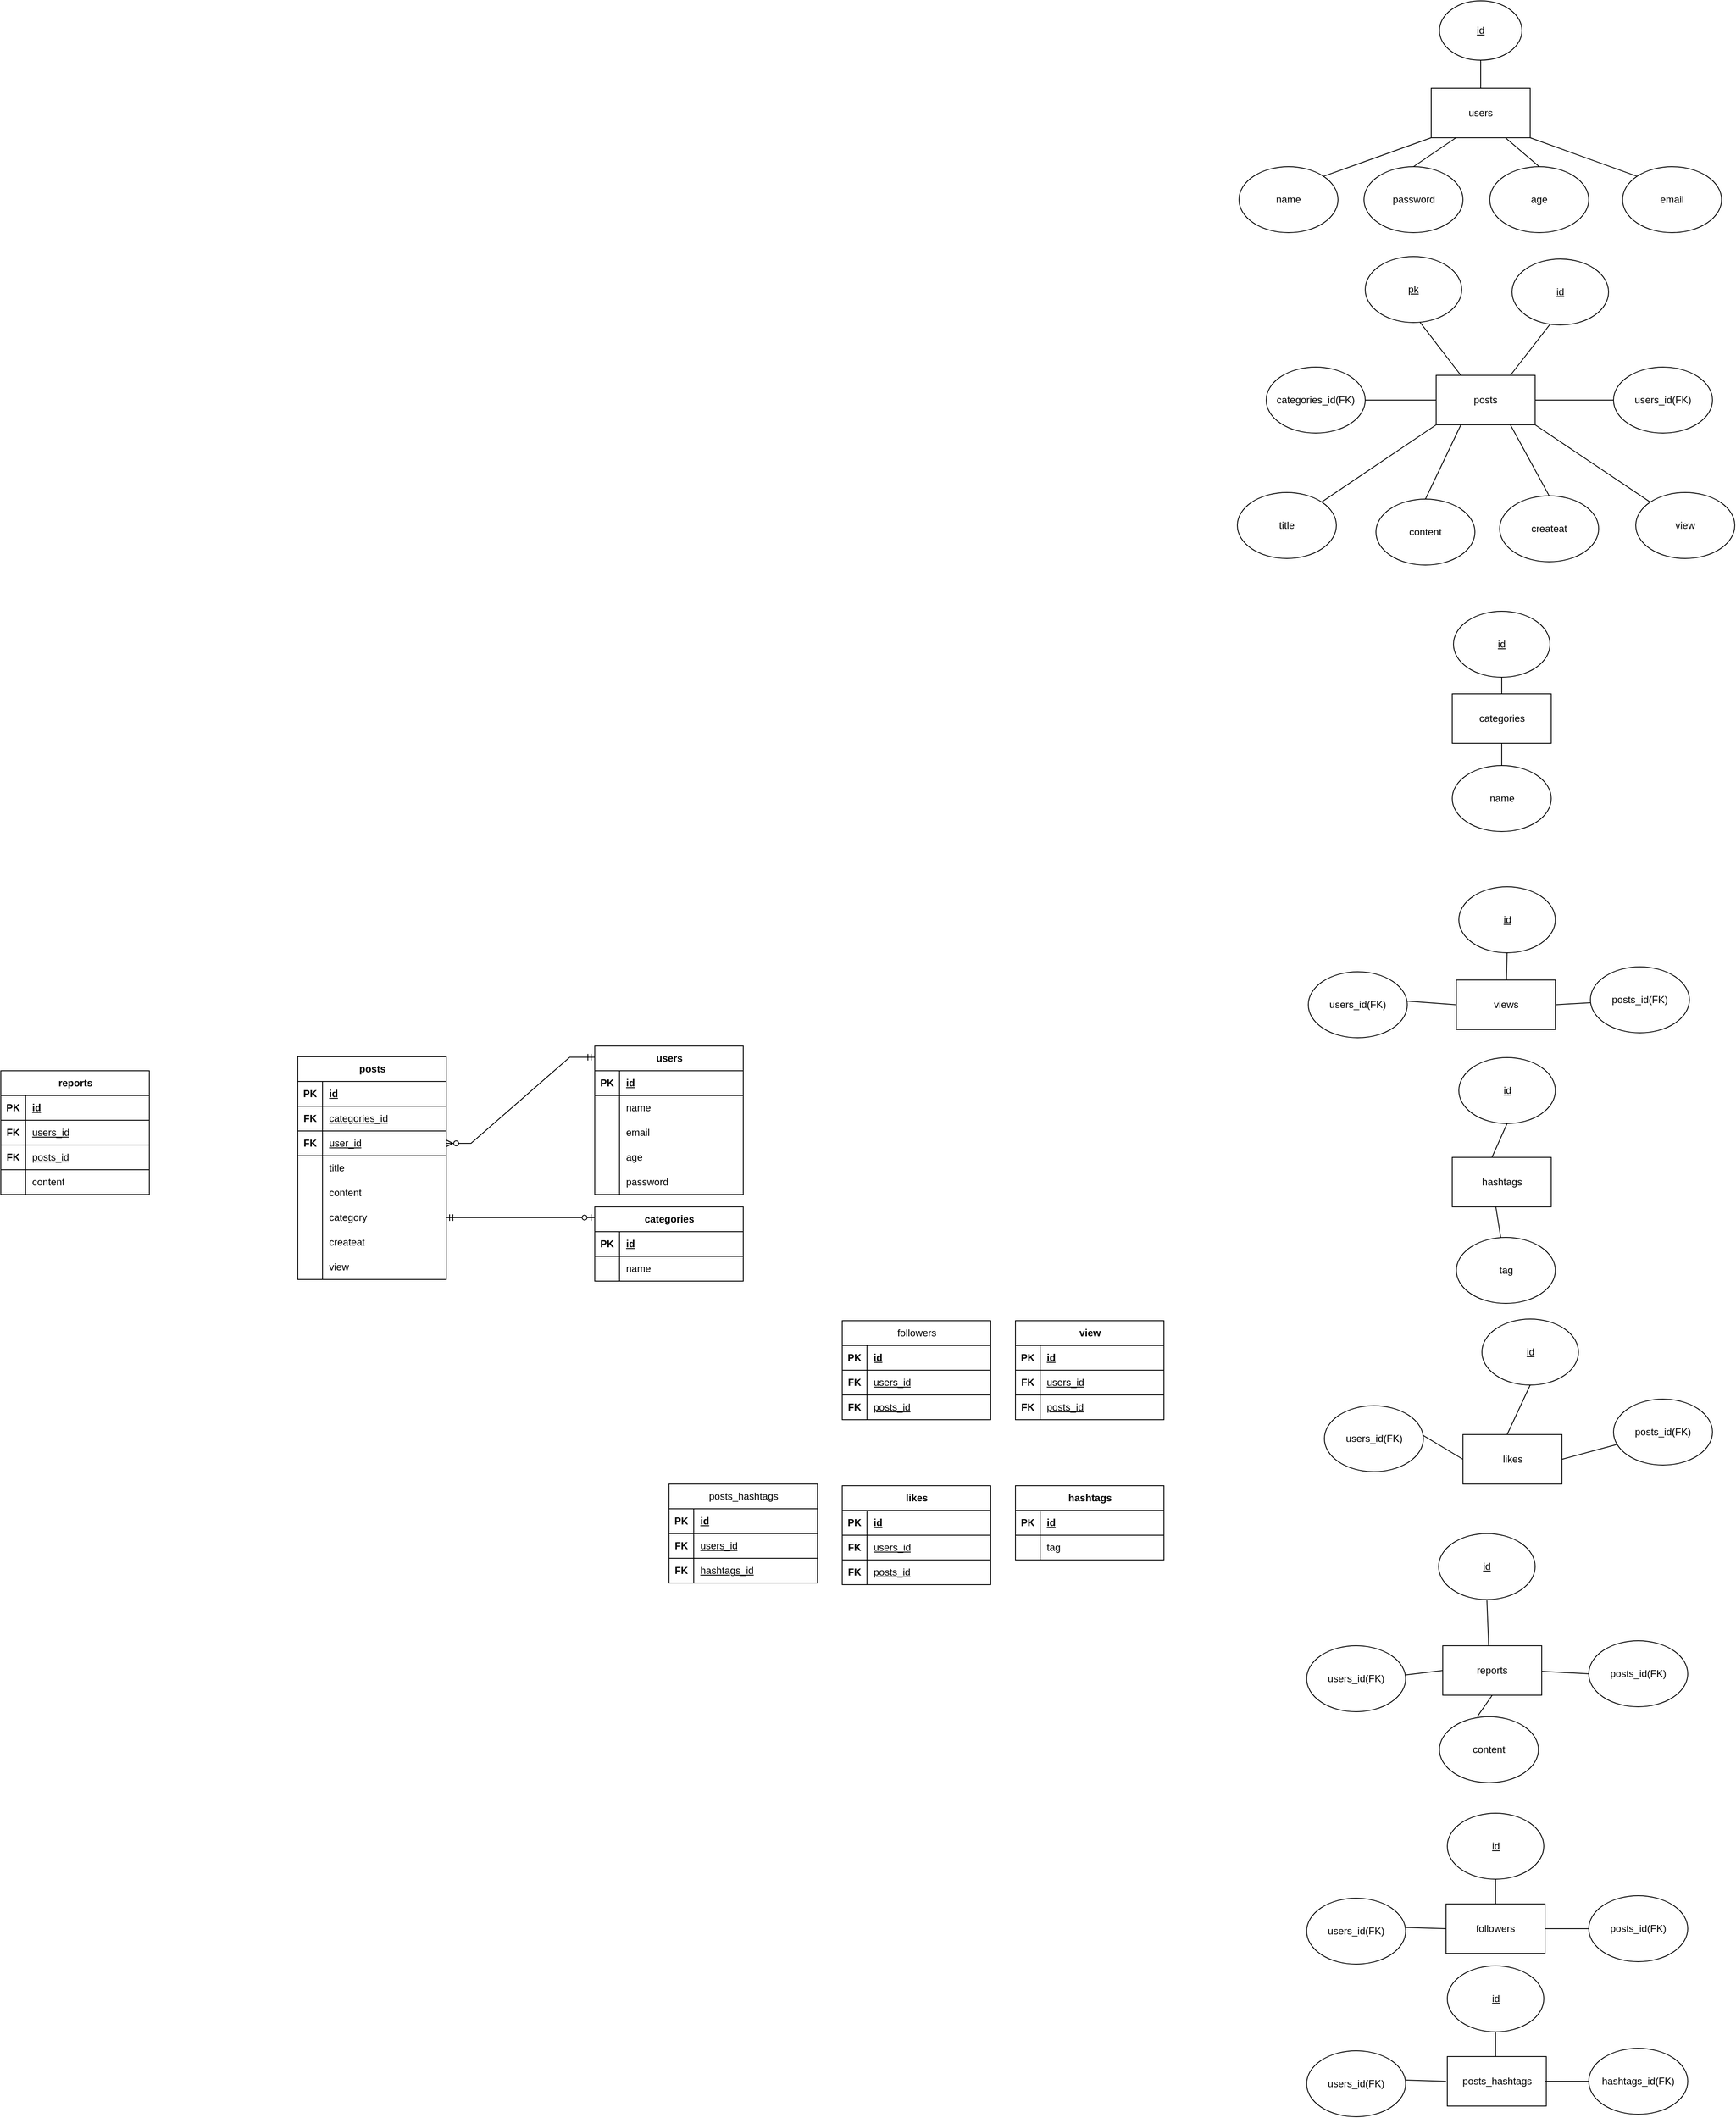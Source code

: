 <mxfile version="28.1.1">
  <diagram name="페이지-1" id="-lG8U1elhh2lPWjS3X7J">
    <mxGraphModel dx="2108" dy="607" grid="1" gridSize="10" guides="1" tooltips="1" connect="1" arrows="1" fold="1" page="1" pageScale="1" pageWidth="827" pageHeight="1169" math="0" shadow="0">
      <root>
        <mxCell id="0" />
        <mxCell id="1" parent="0" />
        <mxCell id="ju6Y_BsM1qZ0WX_kS476-1" value="users" style="rounded=0;whiteSpace=wrap;html=1;" parent="1" vertex="1">
          <mxGeometry x="1034" y="426" width="120" height="60" as="geometry" />
        </mxCell>
        <mxCell id="ju6Y_BsM1qZ0WX_kS476-2" value="posts" style="rounded=0;whiteSpace=wrap;html=1;" parent="1" vertex="1">
          <mxGeometry x="1040" y="774" width="120" height="60" as="geometry" />
        </mxCell>
        <mxCell id="ju6Y_BsM1qZ0WX_kS476-3" value="categories" style="rounded=0;whiteSpace=wrap;html=1;" parent="1" vertex="1">
          <mxGeometry x="1059.5" y="1160" width="120" height="60" as="geometry" />
        </mxCell>
        <mxCell id="ju6Y_BsM1qZ0WX_kS476-4" value="followers" style="rounded=0;whiteSpace=wrap;html=1;" parent="1" vertex="1">
          <mxGeometry x="1052" y="2627" width="120" height="60" as="geometry" />
        </mxCell>
        <mxCell id="ju6Y_BsM1qZ0WX_kS476-5" value="reports" style="rounded=0;whiteSpace=wrap;html=1;" parent="1" vertex="1">
          <mxGeometry x="1048" y="2314" width="120" height="60" as="geometry" />
        </mxCell>
        <mxCell id="ju6Y_BsM1qZ0WX_kS476-6" value="likes" style="rounded=0;whiteSpace=wrap;html=1;" parent="1" vertex="1">
          <mxGeometry x="1072.5" y="2058" width="120" height="60" as="geometry" />
        </mxCell>
        <mxCell id="ju6Y_BsM1qZ0WX_kS476-7" value="hashtags" style="rounded=0;whiteSpace=wrap;html=1;" parent="1" vertex="1">
          <mxGeometry x="1059.5" y="1722" width="120" height="60" as="geometry" />
        </mxCell>
        <mxCell id="ju6Y_BsM1qZ0WX_kS476-8" value="views" style="rounded=0;whiteSpace=wrap;html=1;" parent="1" vertex="1">
          <mxGeometry x="1064.5" y="1507" width="120" height="60" as="geometry" />
        </mxCell>
        <mxCell id="ju6Y_BsM1qZ0WX_kS476-9" value="email" style="ellipse;whiteSpace=wrap;html=1;" parent="1" vertex="1">
          <mxGeometry x="1266" y="521" width="120" height="80" as="geometry" />
        </mxCell>
        <mxCell id="ju6Y_BsM1qZ0WX_kS476-10" value="password" style="ellipse;whiteSpace=wrap;html=1;" parent="1" vertex="1">
          <mxGeometry x="952.5" y="521" width="120" height="80" as="geometry" />
        </mxCell>
        <mxCell id="ju6Y_BsM1qZ0WX_kS476-11" value="name" style="ellipse;whiteSpace=wrap;html=1;" parent="1" vertex="1">
          <mxGeometry x="801" y="521" width="120" height="80" as="geometry" />
        </mxCell>
        <mxCell id="ju6Y_BsM1qZ0WX_kS476-12" value="age" style="ellipse;whiteSpace=wrap;html=1;" parent="1" vertex="1">
          <mxGeometry x="1105" y="521" width="120" height="80" as="geometry" />
        </mxCell>
        <mxCell id="ju6Y_BsM1qZ0WX_kS476-13" value="id" style="ellipse;whiteSpace=wrap;html=1;align=center;fontStyle=4;" parent="1" vertex="1">
          <mxGeometry x="1044" y="320" width="100" height="72" as="geometry" />
        </mxCell>
        <mxCell id="ju6Y_BsM1qZ0WX_kS476-14" value="" style="endArrow=none;html=1;rounded=0;fontSize=12;startSize=8;endSize=8;curved=1;exitX=0.5;exitY=1;exitDx=0;exitDy=0;entryX=0.5;entryY=0;entryDx=0;entryDy=0;" parent="1" source="ju6Y_BsM1qZ0WX_kS476-13" target="ju6Y_BsM1qZ0WX_kS476-1" edge="1">
          <mxGeometry relative="1" as="geometry">
            <mxPoint x="964" y="677" as="sourcePoint" />
            <mxPoint x="1124" y="677" as="targetPoint" />
          </mxGeometry>
        </mxCell>
        <mxCell id="ju6Y_BsM1qZ0WX_kS476-15" value="" style="endArrow=none;html=1;rounded=0;fontSize=12;startSize=8;endSize=8;curved=1;exitX=0.5;exitY=0;exitDx=0;exitDy=0;entryX=0.25;entryY=1;entryDx=0;entryDy=0;" parent="1" source="ju6Y_BsM1qZ0WX_kS476-10" target="ju6Y_BsM1qZ0WX_kS476-1" edge="1">
          <mxGeometry relative="1" as="geometry">
            <mxPoint x="946" y="662" as="sourcePoint" />
            <mxPoint x="989" y="632" as="targetPoint" />
          </mxGeometry>
        </mxCell>
        <mxCell id="ju6Y_BsM1qZ0WX_kS476-16" value="" style="endArrow=none;html=1;rounded=0;fontSize=12;startSize=8;endSize=8;curved=1;exitX=0.5;exitY=0;exitDx=0;exitDy=0;entryX=0.75;entryY=1;entryDx=0;entryDy=0;" parent="1" source="ju6Y_BsM1qZ0WX_kS476-12" target="ju6Y_BsM1qZ0WX_kS476-1" edge="1">
          <mxGeometry relative="1" as="geometry">
            <mxPoint x="1034" y="714" as="sourcePoint" />
            <mxPoint x="1044" y="662" as="targetPoint" />
          </mxGeometry>
        </mxCell>
        <mxCell id="ju6Y_BsM1qZ0WX_kS476-17" value="" style="endArrow=none;html=1;rounded=0;fontSize=12;startSize=8;endSize=8;curved=1;exitX=0;exitY=0;exitDx=0;exitDy=0;entryX=1;entryY=1;entryDx=0;entryDy=0;" parent="1" source="ju6Y_BsM1qZ0WX_kS476-9" target="ju6Y_BsM1qZ0WX_kS476-1" edge="1">
          <mxGeometry relative="1" as="geometry">
            <mxPoint x="1147" y="694" as="sourcePoint" />
            <mxPoint x="1096" y="662" as="targetPoint" />
          </mxGeometry>
        </mxCell>
        <mxCell id="ju6Y_BsM1qZ0WX_kS476-18" value="" style="endArrow=none;html=1;rounded=0;fontSize=12;startSize=8;endSize=8;curved=1;exitX=1;exitY=0;exitDx=0;exitDy=0;entryX=0;entryY=1;entryDx=0;entryDy=0;" parent="1" source="ju6Y_BsM1qZ0WX_kS476-11" target="ju6Y_BsM1qZ0WX_kS476-1" edge="1">
          <mxGeometry relative="1" as="geometry">
            <mxPoint x="1115" y="572" as="sourcePoint" />
            <mxPoint x="1012" y="498" as="targetPoint" />
          </mxGeometry>
        </mxCell>
        <mxCell id="ju6Y_BsM1qZ0WX_kS476-19" value="users" style="shape=table;startSize=30;container=1;collapsible=1;childLayout=tableLayout;fixedRows=1;rowLines=0;fontStyle=1;align=center;resizeLast=1;html=1;" parent="1" vertex="1">
          <mxGeometry x="20" y="1587" width="180" height="180" as="geometry" />
        </mxCell>
        <mxCell id="ju6Y_BsM1qZ0WX_kS476-20" value="" style="shape=tableRow;horizontal=0;startSize=0;swimlaneHead=0;swimlaneBody=0;fillColor=none;collapsible=0;dropTarget=0;points=[[0,0.5],[1,0.5]];portConstraint=eastwest;top=0;left=0;right=0;bottom=1;" parent="ju6Y_BsM1qZ0WX_kS476-19" vertex="1">
          <mxGeometry y="30" width="180" height="30" as="geometry" />
        </mxCell>
        <mxCell id="ju6Y_BsM1qZ0WX_kS476-21" value="PK" style="shape=partialRectangle;connectable=0;fillColor=none;top=0;left=0;bottom=0;right=0;fontStyle=1;overflow=hidden;whiteSpace=wrap;html=1;" parent="ju6Y_BsM1qZ0WX_kS476-20" vertex="1">
          <mxGeometry width="30" height="30" as="geometry">
            <mxRectangle width="30" height="30" as="alternateBounds" />
          </mxGeometry>
        </mxCell>
        <mxCell id="ju6Y_BsM1qZ0WX_kS476-22" value="id" style="shape=partialRectangle;connectable=0;fillColor=none;top=0;left=0;bottom=0;right=0;align=left;spacingLeft=6;fontStyle=5;overflow=hidden;whiteSpace=wrap;html=1;" parent="ju6Y_BsM1qZ0WX_kS476-20" vertex="1">
          <mxGeometry x="30" width="150" height="30" as="geometry">
            <mxRectangle width="150" height="30" as="alternateBounds" />
          </mxGeometry>
        </mxCell>
        <mxCell id="ju6Y_BsM1qZ0WX_kS476-23" value="" style="shape=tableRow;horizontal=0;startSize=0;swimlaneHead=0;swimlaneBody=0;fillColor=none;collapsible=0;dropTarget=0;points=[[0,0.5],[1,0.5]];portConstraint=eastwest;top=0;left=0;right=0;bottom=0;" parent="ju6Y_BsM1qZ0WX_kS476-19" vertex="1">
          <mxGeometry y="60" width="180" height="30" as="geometry" />
        </mxCell>
        <mxCell id="ju6Y_BsM1qZ0WX_kS476-24" value="" style="shape=partialRectangle;connectable=0;fillColor=none;top=0;left=0;bottom=0;right=0;editable=1;overflow=hidden;whiteSpace=wrap;html=1;" parent="ju6Y_BsM1qZ0WX_kS476-23" vertex="1">
          <mxGeometry width="30" height="30" as="geometry">
            <mxRectangle width="30" height="30" as="alternateBounds" />
          </mxGeometry>
        </mxCell>
        <mxCell id="ju6Y_BsM1qZ0WX_kS476-25" value="name" style="shape=partialRectangle;connectable=0;fillColor=none;top=0;left=0;bottom=0;right=0;align=left;spacingLeft=6;overflow=hidden;whiteSpace=wrap;html=1;" parent="ju6Y_BsM1qZ0WX_kS476-23" vertex="1">
          <mxGeometry x="30" width="150" height="30" as="geometry">
            <mxRectangle width="150" height="30" as="alternateBounds" />
          </mxGeometry>
        </mxCell>
        <mxCell id="ju6Y_BsM1qZ0WX_kS476-26" value="" style="shape=tableRow;horizontal=0;startSize=0;swimlaneHead=0;swimlaneBody=0;fillColor=none;collapsible=0;dropTarget=0;points=[[0,0.5],[1,0.5]];portConstraint=eastwest;top=0;left=0;right=0;bottom=0;" parent="ju6Y_BsM1qZ0WX_kS476-19" vertex="1">
          <mxGeometry y="90" width="180" height="30" as="geometry" />
        </mxCell>
        <mxCell id="ju6Y_BsM1qZ0WX_kS476-27" value="" style="shape=partialRectangle;connectable=0;fillColor=none;top=0;left=0;bottom=0;right=0;editable=1;overflow=hidden;whiteSpace=wrap;html=1;" parent="ju6Y_BsM1qZ0WX_kS476-26" vertex="1">
          <mxGeometry width="30" height="30" as="geometry">
            <mxRectangle width="30" height="30" as="alternateBounds" />
          </mxGeometry>
        </mxCell>
        <mxCell id="ju6Y_BsM1qZ0WX_kS476-28" value="email" style="shape=partialRectangle;connectable=0;fillColor=none;top=0;left=0;bottom=0;right=0;align=left;spacingLeft=6;overflow=hidden;whiteSpace=wrap;html=1;" parent="ju6Y_BsM1qZ0WX_kS476-26" vertex="1">
          <mxGeometry x="30" width="150" height="30" as="geometry">
            <mxRectangle width="150" height="30" as="alternateBounds" />
          </mxGeometry>
        </mxCell>
        <mxCell id="ju6Y_BsM1qZ0WX_kS476-29" value="" style="shape=tableRow;horizontal=0;startSize=0;swimlaneHead=0;swimlaneBody=0;fillColor=none;collapsible=0;dropTarget=0;points=[[0,0.5],[1,0.5]];portConstraint=eastwest;top=0;left=0;right=0;bottom=0;" parent="ju6Y_BsM1qZ0WX_kS476-19" vertex="1">
          <mxGeometry y="120" width="180" height="30" as="geometry" />
        </mxCell>
        <mxCell id="ju6Y_BsM1qZ0WX_kS476-30" value="" style="shape=partialRectangle;connectable=0;fillColor=none;top=0;left=0;bottom=0;right=0;editable=1;overflow=hidden;whiteSpace=wrap;html=1;" parent="ju6Y_BsM1qZ0WX_kS476-29" vertex="1">
          <mxGeometry width="30" height="30" as="geometry">
            <mxRectangle width="30" height="30" as="alternateBounds" />
          </mxGeometry>
        </mxCell>
        <mxCell id="ju6Y_BsM1qZ0WX_kS476-31" value="age" style="shape=partialRectangle;connectable=0;fillColor=none;top=0;left=0;bottom=0;right=0;align=left;spacingLeft=6;overflow=hidden;whiteSpace=wrap;html=1;" parent="ju6Y_BsM1qZ0WX_kS476-29" vertex="1">
          <mxGeometry x="30" width="150" height="30" as="geometry">
            <mxRectangle width="150" height="30" as="alternateBounds" />
          </mxGeometry>
        </mxCell>
        <mxCell id="ju6Y_BsM1qZ0WX_kS476-32" value="" style="shape=tableRow;horizontal=0;startSize=0;swimlaneHead=0;swimlaneBody=0;fillColor=none;collapsible=0;dropTarget=0;points=[[0,0.5],[1,0.5]];portConstraint=eastwest;top=0;left=0;right=0;bottom=0;" parent="ju6Y_BsM1qZ0WX_kS476-19" vertex="1">
          <mxGeometry y="150" width="180" height="30" as="geometry" />
        </mxCell>
        <mxCell id="ju6Y_BsM1qZ0WX_kS476-33" value="" style="shape=partialRectangle;connectable=0;fillColor=none;top=0;left=0;bottom=0;right=0;editable=1;overflow=hidden;whiteSpace=wrap;html=1;" parent="ju6Y_BsM1qZ0WX_kS476-32" vertex="1">
          <mxGeometry width="30" height="30" as="geometry">
            <mxRectangle width="30" height="30" as="alternateBounds" />
          </mxGeometry>
        </mxCell>
        <mxCell id="ju6Y_BsM1qZ0WX_kS476-34" value="password" style="shape=partialRectangle;connectable=0;fillColor=none;top=0;left=0;bottom=0;right=0;align=left;spacingLeft=6;overflow=hidden;whiteSpace=wrap;html=1;" parent="ju6Y_BsM1qZ0WX_kS476-32" vertex="1">
          <mxGeometry x="30" width="150" height="30" as="geometry">
            <mxRectangle width="150" height="30" as="alternateBounds" />
          </mxGeometry>
        </mxCell>
        <mxCell id="ju6Y_BsM1qZ0WX_kS476-35" value="categories_id(FK)" style="ellipse;whiteSpace=wrap;html=1;" parent="1" vertex="1">
          <mxGeometry x="834" y="764" width="120" height="80" as="geometry" />
        </mxCell>
        <mxCell id="ju6Y_BsM1qZ0WX_kS476-36" value="users_id(FK)" style="ellipse;whiteSpace=wrap;html=1;" parent="1" vertex="1">
          <mxGeometry x="1255" y="764" width="120" height="80" as="geometry" />
        </mxCell>
        <mxCell id="ju6Y_BsM1qZ0WX_kS476-37" value="view" style="ellipse;whiteSpace=wrap;html=1;" parent="1" vertex="1">
          <mxGeometry x="1282" y="916" width="120" height="80" as="geometry" />
        </mxCell>
        <mxCell id="ju6Y_BsM1qZ0WX_kS476-38" value="createat" style="ellipse;whiteSpace=wrap;html=1;" parent="1" vertex="1">
          <mxGeometry x="1117" y="920" width="120" height="80" as="geometry" />
        </mxCell>
        <mxCell id="ju6Y_BsM1qZ0WX_kS476-39" value="content" style="ellipse;whiteSpace=wrap;html=1;" parent="1" vertex="1">
          <mxGeometry x="967" y="924" width="120" height="80" as="geometry" />
        </mxCell>
        <mxCell id="ju6Y_BsM1qZ0WX_kS476-40" value="title" style="ellipse;whiteSpace=wrap;html=1;" parent="1" vertex="1">
          <mxGeometry x="799" y="916" width="120" height="80" as="geometry" />
        </mxCell>
        <mxCell id="ju6Y_BsM1qZ0WX_kS476-41" value="id" style="ellipse;whiteSpace=wrap;html=1;align=center;fontStyle=4;" parent="1" vertex="1">
          <mxGeometry x="1132" y="633" width="117" height="80" as="geometry" />
        </mxCell>
        <mxCell id="ju6Y_BsM1qZ0WX_kS476-42" value="pk" style="ellipse;whiteSpace=wrap;html=1;align=center;fontStyle=4;" parent="1" vertex="1">
          <mxGeometry x="954" y="630" width="117" height="80" as="geometry" />
        </mxCell>
        <mxCell id="ju6Y_BsM1qZ0WX_kS476-43" value="" style="endArrow=none;html=1;rounded=0;fontSize=12;startSize=8;endSize=8;curved=1;exitX=0.25;exitY=0;exitDx=0;exitDy=0;entryX=0.567;entryY=0.994;entryDx=0;entryDy=0;entryPerimeter=0;" parent="1" source="ju6Y_BsM1qZ0WX_kS476-2" target="ju6Y_BsM1qZ0WX_kS476-42" edge="1">
          <mxGeometry relative="1" as="geometry">
            <mxPoint x="892" y="774" as="sourcePoint" />
            <mxPoint x="1067" y="739" as="targetPoint" />
          </mxGeometry>
        </mxCell>
        <mxCell id="ju6Y_BsM1qZ0WX_kS476-44" value="" style="endArrow=none;html=1;rounded=0;fontSize=12;startSize=8;endSize=8;curved=1;exitX=0.75;exitY=0;exitDx=0;exitDy=0;entryX=0.389;entryY=0.998;entryDx=0;entryDy=0;entryPerimeter=0;" parent="1" source="ju6Y_BsM1qZ0WX_kS476-2" target="ju6Y_BsM1qZ0WX_kS476-41" edge="1">
          <mxGeometry relative="1" as="geometry">
            <mxPoint x="1080" y="784" as="sourcePoint" />
            <mxPoint x="957" y="729" as="targetPoint" />
          </mxGeometry>
        </mxCell>
        <mxCell id="ju6Y_BsM1qZ0WX_kS476-45" value="" style="endArrow=none;html=1;rounded=0;fontSize=12;startSize=8;endSize=8;curved=1;exitX=0;exitY=0.5;exitDx=0;exitDy=0;entryX=1;entryY=0.5;entryDx=0;entryDy=0;" parent="1" source="ju6Y_BsM1qZ0WX_kS476-2" target="ju6Y_BsM1qZ0WX_kS476-35" edge="1">
          <mxGeometry relative="1" as="geometry">
            <mxPoint x="1080" y="784" as="sourcePoint" />
            <mxPoint x="1030" y="720" as="targetPoint" />
          </mxGeometry>
        </mxCell>
        <mxCell id="ju6Y_BsM1qZ0WX_kS476-46" value="" style="endArrow=none;html=1;rounded=0;fontSize=12;startSize=8;endSize=8;curved=1;exitX=0;exitY=0.5;exitDx=0;exitDy=0;entryX=1;entryY=0.5;entryDx=0;entryDy=0;" parent="1" source="ju6Y_BsM1qZ0WX_kS476-36" target="ju6Y_BsM1qZ0WX_kS476-2" edge="1">
          <mxGeometry relative="1" as="geometry">
            <mxPoint x="1050" y="814" as="sourcePoint" />
            <mxPoint x="964" y="819" as="targetPoint" />
          </mxGeometry>
        </mxCell>
        <mxCell id="ju6Y_BsM1qZ0WX_kS476-47" value="" style="endArrow=none;html=1;rounded=0;fontSize=12;startSize=8;endSize=8;curved=1;exitX=0;exitY=0;exitDx=0;exitDy=0;entryX=1;entryY=1;entryDx=0;entryDy=0;" parent="1" source="ju6Y_BsM1qZ0WX_kS476-37" target="ju6Y_BsM1qZ0WX_kS476-2" edge="1">
          <mxGeometry relative="1" as="geometry">
            <mxPoint x="1243" y="869" as="sourcePoint" />
            <mxPoint x="1148" y="869" as="targetPoint" />
          </mxGeometry>
        </mxCell>
        <mxCell id="ju6Y_BsM1qZ0WX_kS476-48" value="" style="endArrow=none;html=1;rounded=0;fontSize=12;startSize=8;endSize=8;curved=1;exitX=0.5;exitY=0;exitDx=0;exitDy=0;entryX=0.75;entryY=1;entryDx=0;entryDy=0;" parent="1" source="ju6Y_BsM1qZ0WX_kS476-38" target="ju6Y_BsM1qZ0WX_kS476-2" edge="1">
          <mxGeometry relative="1" as="geometry">
            <mxPoint x="1226" y="931" as="sourcePoint" />
            <mxPoint x="1100" y="838" as="targetPoint" />
          </mxGeometry>
        </mxCell>
        <mxCell id="ju6Y_BsM1qZ0WX_kS476-49" value="" style="endArrow=none;html=1;rounded=0;fontSize=12;startSize=8;endSize=8;curved=1;exitX=0.5;exitY=0;exitDx=0;exitDy=0;entryX=0.25;entryY=1;entryDx=0;entryDy=0;" parent="1" source="ju6Y_BsM1qZ0WX_kS476-39" target="ju6Y_BsM1qZ0WX_kS476-2" edge="1">
          <mxGeometry relative="1" as="geometry">
            <mxPoint x="1058" y="943" as="sourcePoint" />
            <mxPoint x="1064" y="863" as="targetPoint" />
          </mxGeometry>
        </mxCell>
        <mxCell id="ju6Y_BsM1qZ0WX_kS476-50" value="" style="endArrow=none;html=1;rounded=0;fontSize=12;startSize=8;endSize=8;curved=1;entryX=0;entryY=1;entryDx=0;entryDy=0;" parent="1" source="ju6Y_BsM1qZ0WX_kS476-40" target="ju6Y_BsM1qZ0WX_kS476-2" edge="1">
          <mxGeometry relative="1" as="geometry">
            <mxPoint x="922" y="936" as="sourcePoint" />
            <mxPoint x="1004" y="837" as="targetPoint" />
          </mxGeometry>
        </mxCell>
        <mxCell id="ju6Y_BsM1qZ0WX_kS476-51" value="posts" style="shape=table;startSize=30;container=1;collapsible=1;childLayout=tableLayout;fixedRows=1;rowLines=0;fontStyle=1;align=center;resizeLast=1;html=1;" parent="1" vertex="1">
          <mxGeometry x="-340" y="1600" width="180" height="270" as="geometry" />
        </mxCell>
        <mxCell id="ju6Y_BsM1qZ0WX_kS476-52" value="" style="shape=tableRow;horizontal=0;startSize=0;swimlaneHead=0;swimlaneBody=0;fillColor=none;collapsible=0;dropTarget=0;points=[[0,0.5],[1,0.5]];portConstraint=eastwest;top=0;left=0;right=0;bottom=1;" parent="ju6Y_BsM1qZ0WX_kS476-51" vertex="1">
          <mxGeometry y="30" width="180" height="30" as="geometry" />
        </mxCell>
        <mxCell id="ju6Y_BsM1qZ0WX_kS476-53" value="PK" style="shape=partialRectangle;connectable=0;fillColor=none;top=0;left=0;bottom=0;right=0;fontStyle=1;overflow=hidden;whiteSpace=wrap;html=1;" parent="ju6Y_BsM1qZ0WX_kS476-52" vertex="1">
          <mxGeometry width="30" height="30" as="geometry">
            <mxRectangle width="30" height="30" as="alternateBounds" />
          </mxGeometry>
        </mxCell>
        <mxCell id="ju6Y_BsM1qZ0WX_kS476-54" value="id" style="shape=partialRectangle;connectable=0;fillColor=none;top=0;left=0;bottom=0;right=0;align=left;spacingLeft=6;fontStyle=5;overflow=hidden;whiteSpace=wrap;html=1;" parent="ju6Y_BsM1qZ0WX_kS476-52" vertex="1">
          <mxGeometry x="30" width="150" height="30" as="geometry">
            <mxRectangle width="150" height="30" as="alternateBounds" />
          </mxGeometry>
        </mxCell>
        <mxCell id="ju6Y_BsM1qZ0WX_kS476-55" value="" style="shape=tableRow;horizontal=0;startSize=0;swimlaneHead=0;swimlaneBody=0;fillColor=none;collapsible=0;dropTarget=0;points=[[0,0.5],[1,0.5]];portConstraint=eastwest;top=0;left=0;right=0;bottom=1;" parent="ju6Y_BsM1qZ0WX_kS476-51" vertex="1">
          <mxGeometry y="60" width="180" height="30" as="geometry" />
        </mxCell>
        <mxCell id="ju6Y_BsM1qZ0WX_kS476-56" value="FK" style="shape=partialRectangle;connectable=0;fillColor=none;top=0;left=0;bottom=0;right=0;fontStyle=1;overflow=hidden;whiteSpace=wrap;html=1;" parent="ju6Y_BsM1qZ0WX_kS476-55" vertex="1">
          <mxGeometry width="30" height="30" as="geometry">
            <mxRectangle width="30" height="30" as="alternateBounds" />
          </mxGeometry>
        </mxCell>
        <mxCell id="ju6Y_BsM1qZ0WX_kS476-57" value="&lt;span style=&quot;font-weight: 400;&quot;&gt;categories_id&lt;/span&gt;" style="shape=partialRectangle;connectable=0;fillColor=none;top=0;left=0;bottom=0;right=0;align=left;spacingLeft=6;fontStyle=5;overflow=hidden;whiteSpace=wrap;html=1;" parent="ju6Y_BsM1qZ0WX_kS476-55" vertex="1">
          <mxGeometry x="30" width="150" height="30" as="geometry">
            <mxRectangle width="150" height="30" as="alternateBounds" />
          </mxGeometry>
        </mxCell>
        <mxCell id="ju6Y_BsM1qZ0WX_kS476-58" value="" style="shape=tableRow;horizontal=0;startSize=0;swimlaneHead=0;swimlaneBody=0;fillColor=none;collapsible=0;dropTarget=0;points=[[0,0.5],[1,0.5]];portConstraint=eastwest;top=0;left=0;right=0;bottom=1;" parent="ju6Y_BsM1qZ0WX_kS476-51" vertex="1">
          <mxGeometry y="90" width="180" height="30" as="geometry" />
        </mxCell>
        <mxCell id="ju6Y_BsM1qZ0WX_kS476-59" value="FK" style="shape=partialRectangle;connectable=0;fillColor=none;top=0;left=0;bottom=0;right=0;fontStyle=1;overflow=hidden;whiteSpace=wrap;html=1;" parent="ju6Y_BsM1qZ0WX_kS476-58" vertex="1">
          <mxGeometry width="30" height="30" as="geometry">
            <mxRectangle width="30" height="30" as="alternateBounds" />
          </mxGeometry>
        </mxCell>
        <mxCell id="ju6Y_BsM1qZ0WX_kS476-60" value="&lt;span style=&quot;font-weight: 400;&quot;&gt;user_id&lt;/span&gt;" style="shape=partialRectangle;connectable=0;fillColor=none;top=0;left=0;bottom=0;right=0;align=left;spacingLeft=6;fontStyle=5;overflow=hidden;whiteSpace=wrap;html=1;" parent="ju6Y_BsM1qZ0WX_kS476-58" vertex="1">
          <mxGeometry x="30" width="150" height="30" as="geometry">
            <mxRectangle width="150" height="30" as="alternateBounds" />
          </mxGeometry>
        </mxCell>
        <mxCell id="ju6Y_BsM1qZ0WX_kS476-61" value="" style="shape=tableRow;horizontal=0;startSize=0;swimlaneHead=0;swimlaneBody=0;fillColor=none;collapsible=0;dropTarget=0;points=[[0,0.5],[1,0.5]];portConstraint=eastwest;top=0;left=0;right=0;bottom=0;" parent="ju6Y_BsM1qZ0WX_kS476-51" vertex="1">
          <mxGeometry y="120" width="180" height="30" as="geometry" />
        </mxCell>
        <mxCell id="ju6Y_BsM1qZ0WX_kS476-62" value="" style="shape=partialRectangle;connectable=0;fillColor=none;top=0;left=0;bottom=0;right=0;editable=1;overflow=hidden;whiteSpace=wrap;html=1;" parent="ju6Y_BsM1qZ0WX_kS476-61" vertex="1">
          <mxGeometry width="30" height="30" as="geometry">
            <mxRectangle width="30" height="30" as="alternateBounds" />
          </mxGeometry>
        </mxCell>
        <mxCell id="ju6Y_BsM1qZ0WX_kS476-63" value="title" style="shape=partialRectangle;connectable=0;fillColor=none;top=0;left=0;bottom=0;right=0;align=left;spacingLeft=6;overflow=hidden;whiteSpace=wrap;html=1;" parent="ju6Y_BsM1qZ0WX_kS476-61" vertex="1">
          <mxGeometry x="30" width="150" height="30" as="geometry">
            <mxRectangle width="150" height="30" as="alternateBounds" />
          </mxGeometry>
        </mxCell>
        <mxCell id="ju6Y_BsM1qZ0WX_kS476-64" value="" style="shape=tableRow;horizontal=0;startSize=0;swimlaneHead=0;swimlaneBody=0;fillColor=none;collapsible=0;dropTarget=0;points=[[0,0.5],[1,0.5]];portConstraint=eastwest;top=0;left=0;right=0;bottom=0;" parent="ju6Y_BsM1qZ0WX_kS476-51" vertex="1">
          <mxGeometry y="150" width="180" height="30" as="geometry" />
        </mxCell>
        <mxCell id="ju6Y_BsM1qZ0WX_kS476-65" value="" style="shape=partialRectangle;connectable=0;fillColor=none;top=0;left=0;bottom=0;right=0;editable=1;overflow=hidden;whiteSpace=wrap;html=1;" parent="ju6Y_BsM1qZ0WX_kS476-64" vertex="1">
          <mxGeometry width="30" height="30" as="geometry">
            <mxRectangle width="30" height="30" as="alternateBounds" />
          </mxGeometry>
        </mxCell>
        <mxCell id="ju6Y_BsM1qZ0WX_kS476-66" value="content" style="shape=partialRectangle;connectable=0;fillColor=none;top=0;left=0;bottom=0;right=0;align=left;spacingLeft=6;overflow=hidden;whiteSpace=wrap;html=1;" parent="ju6Y_BsM1qZ0WX_kS476-64" vertex="1">
          <mxGeometry x="30" width="150" height="30" as="geometry">
            <mxRectangle width="150" height="30" as="alternateBounds" />
          </mxGeometry>
        </mxCell>
        <mxCell id="ju6Y_BsM1qZ0WX_kS476-67" value="" style="shape=tableRow;horizontal=0;startSize=0;swimlaneHead=0;swimlaneBody=0;fillColor=none;collapsible=0;dropTarget=0;points=[[0,0.5],[1,0.5]];portConstraint=eastwest;top=0;left=0;right=0;bottom=0;" parent="ju6Y_BsM1qZ0WX_kS476-51" vertex="1">
          <mxGeometry y="180" width="180" height="30" as="geometry" />
        </mxCell>
        <mxCell id="ju6Y_BsM1qZ0WX_kS476-68" value="" style="shape=partialRectangle;connectable=0;fillColor=none;top=0;left=0;bottom=0;right=0;editable=1;overflow=hidden;whiteSpace=wrap;html=1;" parent="ju6Y_BsM1qZ0WX_kS476-67" vertex="1">
          <mxGeometry width="30" height="30" as="geometry">
            <mxRectangle width="30" height="30" as="alternateBounds" />
          </mxGeometry>
        </mxCell>
        <mxCell id="ju6Y_BsM1qZ0WX_kS476-69" value="category" style="shape=partialRectangle;connectable=0;fillColor=none;top=0;left=0;bottom=0;right=0;align=left;spacingLeft=6;overflow=hidden;whiteSpace=wrap;html=1;" parent="ju6Y_BsM1qZ0WX_kS476-67" vertex="1">
          <mxGeometry x="30" width="150" height="30" as="geometry">
            <mxRectangle width="150" height="30" as="alternateBounds" />
          </mxGeometry>
        </mxCell>
        <mxCell id="ju6Y_BsM1qZ0WX_kS476-70" value="" style="shape=tableRow;horizontal=0;startSize=0;swimlaneHead=0;swimlaneBody=0;fillColor=none;collapsible=0;dropTarget=0;points=[[0,0.5],[1,0.5]];portConstraint=eastwest;top=0;left=0;right=0;bottom=0;" parent="ju6Y_BsM1qZ0WX_kS476-51" vertex="1">
          <mxGeometry y="210" width="180" height="30" as="geometry" />
        </mxCell>
        <mxCell id="ju6Y_BsM1qZ0WX_kS476-71" value="" style="shape=partialRectangle;connectable=0;fillColor=none;top=0;left=0;bottom=0;right=0;editable=1;overflow=hidden;whiteSpace=wrap;html=1;" parent="ju6Y_BsM1qZ0WX_kS476-70" vertex="1">
          <mxGeometry width="30" height="30" as="geometry">
            <mxRectangle width="30" height="30" as="alternateBounds" />
          </mxGeometry>
        </mxCell>
        <mxCell id="ju6Y_BsM1qZ0WX_kS476-72" value="createat" style="shape=partialRectangle;connectable=0;fillColor=none;top=0;left=0;bottom=0;right=0;align=left;spacingLeft=6;overflow=hidden;whiteSpace=wrap;html=1;" parent="ju6Y_BsM1qZ0WX_kS476-70" vertex="1">
          <mxGeometry x="30" width="150" height="30" as="geometry">
            <mxRectangle width="150" height="30" as="alternateBounds" />
          </mxGeometry>
        </mxCell>
        <mxCell id="ju6Y_BsM1qZ0WX_kS476-73" value="" style="shape=tableRow;horizontal=0;startSize=0;swimlaneHead=0;swimlaneBody=0;fillColor=none;collapsible=0;dropTarget=0;points=[[0,0.5],[1,0.5]];portConstraint=eastwest;top=0;left=0;right=0;bottom=0;" parent="ju6Y_BsM1qZ0WX_kS476-51" vertex="1">
          <mxGeometry y="240" width="180" height="30" as="geometry" />
        </mxCell>
        <mxCell id="ju6Y_BsM1qZ0WX_kS476-74" value="" style="shape=partialRectangle;connectable=0;fillColor=none;top=0;left=0;bottom=0;right=0;editable=1;overflow=hidden;whiteSpace=wrap;html=1;" parent="ju6Y_BsM1qZ0WX_kS476-73" vertex="1">
          <mxGeometry width="30" height="30" as="geometry">
            <mxRectangle width="30" height="30" as="alternateBounds" />
          </mxGeometry>
        </mxCell>
        <mxCell id="ju6Y_BsM1qZ0WX_kS476-75" value="view" style="shape=partialRectangle;connectable=0;fillColor=none;top=0;left=0;bottom=0;right=0;align=left;spacingLeft=6;overflow=hidden;whiteSpace=wrap;html=1;" parent="ju6Y_BsM1qZ0WX_kS476-73" vertex="1">
          <mxGeometry x="30" width="150" height="30" as="geometry">
            <mxRectangle width="150" height="30" as="alternateBounds" />
          </mxGeometry>
        </mxCell>
        <mxCell id="ju6Y_BsM1qZ0WX_kS476-76" value="&lt;span style=&quot;text-align: left;&quot;&gt;name&lt;/span&gt;" style="ellipse;whiteSpace=wrap;html=1;" parent="1" vertex="1">
          <mxGeometry x="1059.5" y="1247" width="120" height="80" as="geometry" />
        </mxCell>
        <mxCell id="ju6Y_BsM1qZ0WX_kS476-77" value="id" style="ellipse;whiteSpace=wrap;html=1;align=center;fontStyle=4;" parent="1" vertex="1">
          <mxGeometry x="1061" y="1060" width="117" height="80" as="geometry" />
        </mxCell>
        <mxCell id="ju6Y_BsM1qZ0WX_kS476-78" value="" style="endArrow=none;html=1;rounded=0;fontSize=12;startSize=8;endSize=8;curved=1;exitX=0.5;exitY=0;exitDx=0;exitDy=0;entryX=0.5;entryY=1;entryDx=0;entryDy=0;" parent="1" source="ju6Y_BsM1qZ0WX_kS476-3" target="ju6Y_BsM1qZ0WX_kS476-77" edge="1">
          <mxGeometry relative="1" as="geometry">
            <mxPoint x="958" y="1206" as="sourcePoint" />
            <mxPoint x="1001" y="1116" as="targetPoint" />
          </mxGeometry>
        </mxCell>
        <mxCell id="ju6Y_BsM1qZ0WX_kS476-79" value="" style="endArrow=none;html=1;rounded=0;fontSize=12;startSize=8;endSize=8;curved=1;entryX=0.5;entryY=1;entryDx=0;entryDy=0;" parent="1" source="ju6Y_BsM1qZ0WX_kS476-76" target="ju6Y_BsM1qZ0WX_kS476-3" edge="1">
          <mxGeometry relative="1" as="geometry">
            <mxPoint x="1131" y="1212" as="sourcePoint" />
            <mxPoint x="1169" y="1159" as="targetPoint" />
          </mxGeometry>
        </mxCell>
        <mxCell id="ju6Y_BsM1qZ0WX_kS476-80" value="categories" style="shape=table;startSize=30;container=1;collapsible=1;childLayout=tableLayout;fixedRows=1;rowLines=0;fontStyle=1;align=center;resizeLast=1;html=1;" parent="1" vertex="1">
          <mxGeometry x="20" y="1782" width="180" height="90" as="geometry" />
        </mxCell>
        <mxCell id="ju6Y_BsM1qZ0WX_kS476-81" value="" style="shape=tableRow;horizontal=0;startSize=0;swimlaneHead=0;swimlaneBody=0;fillColor=none;collapsible=0;dropTarget=0;points=[[0,0.5],[1,0.5]];portConstraint=eastwest;top=0;left=0;right=0;bottom=1;" parent="ju6Y_BsM1qZ0WX_kS476-80" vertex="1">
          <mxGeometry y="30" width="180" height="30" as="geometry" />
        </mxCell>
        <mxCell id="ju6Y_BsM1qZ0WX_kS476-82" value="PK" style="shape=partialRectangle;connectable=0;fillColor=none;top=0;left=0;bottom=0;right=0;fontStyle=1;overflow=hidden;whiteSpace=wrap;html=1;" parent="ju6Y_BsM1qZ0WX_kS476-81" vertex="1">
          <mxGeometry width="30" height="30" as="geometry">
            <mxRectangle width="30" height="30" as="alternateBounds" />
          </mxGeometry>
        </mxCell>
        <mxCell id="ju6Y_BsM1qZ0WX_kS476-83" value="id" style="shape=partialRectangle;connectable=0;fillColor=none;top=0;left=0;bottom=0;right=0;align=left;spacingLeft=6;fontStyle=5;overflow=hidden;whiteSpace=wrap;html=1;" parent="ju6Y_BsM1qZ0WX_kS476-81" vertex="1">
          <mxGeometry x="30" width="150" height="30" as="geometry">
            <mxRectangle width="150" height="30" as="alternateBounds" />
          </mxGeometry>
        </mxCell>
        <mxCell id="ju6Y_BsM1qZ0WX_kS476-84" value="" style="shape=tableRow;horizontal=0;startSize=0;swimlaneHead=0;swimlaneBody=0;fillColor=none;collapsible=0;dropTarget=0;points=[[0,0.5],[1,0.5]];portConstraint=eastwest;top=0;left=0;right=0;bottom=0;" parent="ju6Y_BsM1qZ0WX_kS476-80" vertex="1">
          <mxGeometry y="60" width="180" height="30" as="geometry" />
        </mxCell>
        <mxCell id="ju6Y_BsM1qZ0WX_kS476-85" value="" style="shape=partialRectangle;connectable=0;fillColor=none;top=0;left=0;bottom=0;right=0;editable=1;overflow=hidden;whiteSpace=wrap;html=1;" parent="ju6Y_BsM1qZ0WX_kS476-84" vertex="1">
          <mxGeometry width="30" height="30" as="geometry">
            <mxRectangle width="30" height="30" as="alternateBounds" />
          </mxGeometry>
        </mxCell>
        <mxCell id="ju6Y_BsM1qZ0WX_kS476-86" value="name" style="shape=partialRectangle;connectable=0;fillColor=none;top=0;left=0;bottom=0;right=0;align=left;spacingLeft=6;overflow=hidden;whiteSpace=wrap;html=1;" parent="ju6Y_BsM1qZ0WX_kS476-84" vertex="1">
          <mxGeometry x="30" width="150" height="30" as="geometry">
            <mxRectangle width="150" height="30" as="alternateBounds" />
          </mxGeometry>
        </mxCell>
        <mxCell id="ju6Y_BsM1qZ0WX_kS476-87" value="users_id(FK)" style="ellipse;whiteSpace=wrap;html=1;" parent="1" vertex="1">
          <mxGeometry x="885" y="1497" width="120" height="80" as="geometry" />
        </mxCell>
        <mxCell id="ju6Y_BsM1qZ0WX_kS476-88" value="posts_id(FK)" style="ellipse;whiteSpace=wrap;html=1;" parent="1" vertex="1">
          <mxGeometry x="1227" y="1491" width="120" height="80" as="geometry" />
        </mxCell>
        <mxCell id="ju6Y_BsM1qZ0WX_kS476-89" value="" style="endArrow=none;html=1;rounded=0;fontSize=12;startSize=8;endSize=8;curved=1;entryX=0;entryY=0.5;entryDx=0;entryDy=0;exitX=0.991;exitY=0.444;exitDx=0;exitDy=0;exitPerimeter=0;" parent="1" source="ju6Y_BsM1qZ0WX_kS476-87" target="ju6Y_BsM1qZ0WX_kS476-8" edge="1">
          <mxGeometry relative="1" as="geometry">
            <mxPoint x="1132" y="1315" as="sourcePoint" />
            <mxPoint x="1132" y="1288" as="targetPoint" />
          </mxGeometry>
        </mxCell>
        <mxCell id="ju6Y_BsM1qZ0WX_kS476-90" value="" style="endArrow=none;html=1;rounded=0;fontSize=12;startSize=8;endSize=8;curved=1;exitX=1;exitY=0.5;exitDx=0;exitDy=0;" parent="1" source="ju6Y_BsM1qZ0WX_kS476-8" target="ju6Y_BsM1qZ0WX_kS476-88" edge="1">
          <mxGeometry relative="1" as="geometry">
            <mxPoint x="1195" y="1566" as="sourcePoint" />
            <mxPoint x="1257" y="1566" as="targetPoint" />
          </mxGeometry>
        </mxCell>
        <mxCell id="ju6Y_BsM1qZ0WX_kS476-91" value="id" style="ellipse;whiteSpace=wrap;html=1;align=center;fontStyle=4;" parent="1" vertex="1">
          <mxGeometry x="1067.5" y="1394" width="117" height="80" as="geometry" />
        </mxCell>
        <mxCell id="ju6Y_BsM1qZ0WX_kS476-92" value="" style="endArrow=none;html=1;rounded=0;fontSize=12;startSize=8;endSize=8;curved=1;entryX=0.5;entryY=1;entryDx=0;entryDy=0;" parent="1" source="ju6Y_BsM1qZ0WX_kS476-8" target="ju6Y_BsM1qZ0WX_kS476-91" edge="1">
          <mxGeometry relative="1" as="geometry">
            <mxPoint x="1132" y="1228" as="sourcePoint" />
            <mxPoint x="1132" y="1208" as="targetPoint" />
          </mxGeometry>
        </mxCell>
        <mxCell id="ju6Y_BsM1qZ0WX_kS476-93" value="view" style="shape=table;startSize=30;container=1;collapsible=1;childLayout=tableLayout;fixedRows=1;rowLines=0;fontStyle=1;align=center;resizeLast=1;html=1;" parent="1" vertex="1">
          <mxGeometry x="530" y="1920" width="180" height="120" as="geometry" />
        </mxCell>
        <mxCell id="ju6Y_BsM1qZ0WX_kS476-94" value="" style="shape=tableRow;horizontal=0;startSize=0;swimlaneHead=0;swimlaneBody=0;fillColor=none;collapsible=0;dropTarget=0;points=[[0,0.5],[1,0.5]];portConstraint=eastwest;top=0;left=0;right=0;bottom=1;" parent="ju6Y_BsM1qZ0WX_kS476-93" vertex="1">
          <mxGeometry y="30" width="180" height="30" as="geometry" />
        </mxCell>
        <mxCell id="ju6Y_BsM1qZ0WX_kS476-95" value="PK" style="shape=partialRectangle;connectable=0;fillColor=none;top=0;left=0;bottom=0;right=0;fontStyle=1;overflow=hidden;whiteSpace=wrap;html=1;" parent="ju6Y_BsM1qZ0WX_kS476-94" vertex="1">
          <mxGeometry width="30" height="30" as="geometry">
            <mxRectangle width="30" height="30" as="alternateBounds" />
          </mxGeometry>
        </mxCell>
        <mxCell id="ju6Y_BsM1qZ0WX_kS476-96" value="id" style="shape=partialRectangle;connectable=0;fillColor=none;top=0;left=0;bottom=0;right=0;align=left;spacingLeft=6;fontStyle=5;overflow=hidden;whiteSpace=wrap;html=1;" parent="ju6Y_BsM1qZ0WX_kS476-94" vertex="1">
          <mxGeometry x="30" width="150" height="30" as="geometry">
            <mxRectangle width="150" height="30" as="alternateBounds" />
          </mxGeometry>
        </mxCell>
        <mxCell id="ju6Y_BsM1qZ0WX_kS476-97" value="" style="shape=tableRow;horizontal=0;startSize=0;swimlaneHead=0;swimlaneBody=0;fillColor=none;collapsible=0;dropTarget=0;points=[[0,0.5],[1,0.5]];portConstraint=eastwest;top=0;left=0;right=0;bottom=1;" parent="ju6Y_BsM1qZ0WX_kS476-93" vertex="1">
          <mxGeometry y="60" width="180" height="30" as="geometry" />
        </mxCell>
        <mxCell id="ju6Y_BsM1qZ0WX_kS476-98" value="FK" style="shape=partialRectangle;connectable=0;fillColor=none;top=0;left=0;bottom=0;right=0;fontStyle=1;overflow=hidden;whiteSpace=wrap;html=1;" parent="ju6Y_BsM1qZ0WX_kS476-97" vertex="1">
          <mxGeometry width="30" height="30" as="geometry">
            <mxRectangle width="30" height="30" as="alternateBounds" />
          </mxGeometry>
        </mxCell>
        <mxCell id="ju6Y_BsM1qZ0WX_kS476-99" value="&lt;span style=&quot;font-weight: 400; text-align: center;&quot;&gt;users_id&lt;/span&gt;" style="shape=partialRectangle;connectable=0;fillColor=none;top=0;left=0;bottom=0;right=0;align=left;spacingLeft=6;fontStyle=5;overflow=hidden;whiteSpace=wrap;html=1;" parent="ju6Y_BsM1qZ0WX_kS476-97" vertex="1">
          <mxGeometry x="30" width="150" height="30" as="geometry">
            <mxRectangle width="150" height="30" as="alternateBounds" />
          </mxGeometry>
        </mxCell>
        <mxCell id="ju6Y_BsM1qZ0WX_kS476-100" value="" style="shape=tableRow;horizontal=0;startSize=0;swimlaneHead=0;swimlaneBody=0;fillColor=none;collapsible=0;dropTarget=0;points=[[0,0.5],[1,0.5]];portConstraint=eastwest;top=0;left=0;right=0;bottom=1;" parent="ju6Y_BsM1qZ0WX_kS476-93" vertex="1">
          <mxGeometry y="90" width="180" height="30" as="geometry" />
        </mxCell>
        <mxCell id="ju6Y_BsM1qZ0WX_kS476-101" value="FK" style="shape=partialRectangle;connectable=0;fillColor=none;top=0;left=0;bottom=0;right=0;fontStyle=1;overflow=hidden;whiteSpace=wrap;html=1;" parent="ju6Y_BsM1qZ0WX_kS476-100" vertex="1">
          <mxGeometry width="30" height="30" as="geometry">
            <mxRectangle width="30" height="30" as="alternateBounds" />
          </mxGeometry>
        </mxCell>
        <mxCell id="ju6Y_BsM1qZ0WX_kS476-102" value="&lt;span style=&quot;font-weight: 400; text-align: center;&quot;&gt;posts_id&lt;/span&gt;" style="shape=partialRectangle;connectable=0;fillColor=none;top=0;left=0;bottom=0;right=0;align=left;spacingLeft=6;fontStyle=5;overflow=hidden;whiteSpace=wrap;html=1;" parent="ju6Y_BsM1qZ0WX_kS476-100" vertex="1">
          <mxGeometry x="30" width="150" height="30" as="geometry">
            <mxRectangle width="150" height="30" as="alternateBounds" />
          </mxGeometry>
        </mxCell>
        <mxCell id="ju6Y_BsM1qZ0WX_kS476-103" value="id" style="ellipse;whiteSpace=wrap;html=1;align=center;fontStyle=4;" parent="1" vertex="1">
          <mxGeometry x="1067.5" y="1601" width="117" height="80" as="geometry" />
        </mxCell>
        <mxCell id="ju6Y_BsM1qZ0WX_kS476-104" value="" style="endArrow=none;html=1;rounded=0;fontSize=12;startSize=8;endSize=8;curved=1;entryX=0.5;entryY=1;entryDx=0;entryDy=0;exitX=0.402;exitY=-0.003;exitDx=0;exitDy=0;exitPerimeter=0;" parent="1" source="ju6Y_BsM1qZ0WX_kS476-7" target="ju6Y_BsM1qZ0WX_kS476-103" edge="1">
          <mxGeometry relative="1" as="geometry">
            <mxPoint x="1121" y="1730" as="sourcePoint" />
            <mxPoint x="1127" y="1437" as="targetPoint" />
          </mxGeometry>
        </mxCell>
        <mxCell id="ju6Y_BsM1qZ0WX_kS476-105" value="&lt;span style=&quot;text-align: left;&quot;&gt;tag&lt;/span&gt;" style="ellipse;whiteSpace=wrap;html=1;" parent="1" vertex="1">
          <mxGeometry x="1064.5" y="1819" width="120" height="80" as="geometry" />
        </mxCell>
        <mxCell id="ju6Y_BsM1qZ0WX_kS476-106" value="" style="endArrow=none;html=1;rounded=0;fontSize=12;startSize=8;endSize=8;curved=1;entryX=0.44;entryY=0.997;entryDx=0;entryDy=0;entryPerimeter=0;" parent="1" source="ju6Y_BsM1qZ0WX_kS476-105" target="ju6Y_BsM1qZ0WX_kS476-7" edge="1">
          <mxGeometry relative="1" as="geometry">
            <mxPoint x="1136" y="1784" as="sourcePoint" />
            <mxPoint x="1125" y="1792" as="targetPoint" />
          </mxGeometry>
        </mxCell>
        <mxCell id="ju6Y_BsM1qZ0WX_kS476-107" value="hashtags" style="shape=table;startSize=30;container=1;collapsible=1;childLayout=tableLayout;fixedRows=1;rowLines=0;fontStyle=1;align=center;resizeLast=1;html=1;" parent="1" vertex="1">
          <mxGeometry x="530" y="2120" width="180" height="90" as="geometry" />
        </mxCell>
        <mxCell id="ju6Y_BsM1qZ0WX_kS476-108" value="" style="shape=tableRow;horizontal=0;startSize=0;swimlaneHead=0;swimlaneBody=0;fillColor=none;collapsible=0;dropTarget=0;points=[[0,0.5],[1,0.5]];portConstraint=eastwest;top=0;left=0;right=0;bottom=1;" parent="ju6Y_BsM1qZ0WX_kS476-107" vertex="1">
          <mxGeometry y="30" width="180" height="30" as="geometry" />
        </mxCell>
        <mxCell id="ju6Y_BsM1qZ0WX_kS476-109" value="PK" style="shape=partialRectangle;connectable=0;fillColor=none;top=0;left=0;bottom=0;right=0;fontStyle=1;overflow=hidden;whiteSpace=wrap;html=1;" parent="ju6Y_BsM1qZ0WX_kS476-108" vertex="1">
          <mxGeometry width="30" height="30" as="geometry">
            <mxRectangle width="30" height="30" as="alternateBounds" />
          </mxGeometry>
        </mxCell>
        <mxCell id="ju6Y_BsM1qZ0WX_kS476-110" value="id" style="shape=partialRectangle;connectable=0;fillColor=none;top=0;left=0;bottom=0;right=0;align=left;spacingLeft=6;fontStyle=5;overflow=hidden;whiteSpace=wrap;html=1;" parent="ju6Y_BsM1qZ0WX_kS476-108" vertex="1">
          <mxGeometry x="30" width="150" height="30" as="geometry">
            <mxRectangle width="150" height="30" as="alternateBounds" />
          </mxGeometry>
        </mxCell>
        <mxCell id="ju6Y_BsM1qZ0WX_kS476-111" value="" style="shape=tableRow;horizontal=0;startSize=0;swimlaneHead=0;swimlaneBody=0;fillColor=none;collapsible=0;dropTarget=0;points=[[0,0.5],[1,0.5]];portConstraint=eastwest;top=0;left=0;right=0;bottom=0;" parent="ju6Y_BsM1qZ0WX_kS476-107" vertex="1">
          <mxGeometry y="60" width="180" height="30" as="geometry" />
        </mxCell>
        <mxCell id="ju6Y_BsM1qZ0WX_kS476-112" value="" style="shape=partialRectangle;connectable=0;fillColor=none;top=0;left=0;bottom=0;right=0;editable=1;overflow=hidden;whiteSpace=wrap;html=1;" parent="ju6Y_BsM1qZ0WX_kS476-111" vertex="1">
          <mxGeometry width="30" height="30" as="geometry">
            <mxRectangle width="30" height="30" as="alternateBounds" />
          </mxGeometry>
        </mxCell>
        <mxCell id="ju6Y_BsM1qZ0WX_kS476-113" value="tag" style="shape=partialRectangle;connectable=0;fillColor=none;top=0;left=0;bottom=0;right=0;align=left;spacingLeft=6;overflow=hidden;whiteSpace=wrap;html=1;" parent="ju6Y_BsM1qZ0WX_kS476-111" vertex="1">
          <mxGeometry x="30" width="150" height="30" as="geometry">
            <mxRectangle width="150" height="30" as="alternateBounds" />
          </mxGeometry>
        </mxCell>
        <mxCell id="ju6Y_BsM1qZ0WX_kS476-114" value="posts_id(FK)" style="ellipse;whiteSpace=wrap;html=1;" parent="1" vertex="1">
          <mxGeometry x="1225" y="2617" width="120" height="80" as="geometry" />
        </mxCell>
        <mxCell id="ju6Y_BsM1qZ0WX_kS476-115" value="" style="endArrow=none;html=1;rounded=0;fontSize=12;startSize=8;endSize=8;curved=1;exitX=1;exitY=0.5;exitDx=0;exitDy=0;" parent="1" source="ju6Y_BsM1qZ0WX_kS476-4" target="ju6Y_BsM1qZ0WX_kS476-114" edge="1">
          <mxGeometry relative="1" as="geometry">
            <mxPoint x="1192.26" y="2644.0" as="sourcePoint" />
            <mxPoint x="1265.5" y="2663" as="targetPoint" />
          </mxGeometry>
        </mxCell>
        <mxCell id="ju6Y_BsM1qZ0WX_kS476-116" value="id" style="ellipse;whiteSpace=wrap;html=1;align=center;fontStyle=4;" parent="1" vertex="1">
          <mxGeometry x="1053.5" y="2517" width="117" height="80" as="geometry" />
        </mxCell>
        <mxCell id="ju6Y_BsM1qZ0WX_kS476-117" value="" style="endArrow=none;html=1;rounded=0;fontSize=12;startSize=8;endSize=8;curved=1;entryX=0.5;entryY=1;entryDx=0;entryDy=0;exitX=0.5;exitY=0;exitDx=0;exitDy=0;" parent="1" source="ju6Y_BsM1qZ0WX_kS476-4" target="ju6Y_BsM1qZ0WX_kS476-116" edge="1">
          <mxGeometry relative="1" as="geometry">
            <mxPoint x="1126.02" y="2619.4" as="sourcePoint" />
            <mxPoint x="1140.5" y="2305" as="targetPoint" />
          </mxGeometry>
        </mxCell>
        <mxCell id="ju6Y_BsM1qZ0WX_kS476-118" value="users_id(FK)" style="ellipse;whiteSpace=wrap;html=1;" parent="1" vertex="1">
          <mxGeometry x="883" y="2620" width="120" height="80" as="geometry" />
        </mxCell>
        <mxCell id="ju6Y_BsM1qZ0WX_kS476-119" value="" style="endArrow=none;html=1;rounded=0;fontSize=12;startSize=8;endSize=8;curved=1;exitX=0.991;exitY=0.444;exitDx=0;exitDy=0;exitPerimeter=0;entryX=0;entryY=0.5;entryDx=0;entryDy=0;" parent="1" source="ju6Y_BsM1qZ0WX_kS476-118" target="ju6Y_BsM1qZ0WX_kS476-4" edge="1">
          <mxGeometry relative="1" as="geometry">
            <mxPoint x="1140.5" y="2412" as="sourcePoint" />
            <mxPoint x="1051" y="2651" as="targetPoint" />
          </mxGeometry>
        </mxCell>
        <mxCell id="ju6Y_BsM1qZ0WX_kS476-120" value="likes" style="shape=table;startSize=30;container=1;collapsible=1;childLayout=tableLayout;fixedRows=1;rowLines=0;fontStyle=1;align=center;resizeLast=1;html=1;" parent="1" vertex="1">
          <mxGeometry x="320" y="2120" width="180" height="120" as="geometry" />
        </mxCell>
        <mxCell id="ju6Y_BsM1qZ0WX_kS476-121" value="" style="shape=tableRow;horizontal=0;startSize=0;swimlaneHead=0;swimlaneBody=0;fillColor=none;collapsible=0;dropTarget=0;points=[[0,0.5],[1,0.5]];portConstraint=eastwest;top=0;left=0;right=0;bottom=1;" parent="ju6Y_BsM1qZ0WX_kS476-120" vertex="1">
          <mxGeometry y="30" width="180" height="30" as="geometry" />
        </mxCell>
        <mxCell id="ju6Y_BsM1qZ0WX_kS476-122" value="PK" style="shape=partialRectangle;connectable=0;fillColor=none;top=0;left=0;bottom=0;right=0;fontStyle=1;overflow=hidden;whiteSpace=wrap;html=1;" parent="ju6Y_BsM1qZ0WX_kS476-121" vertex="1">
          <mxGeometry width="30" height="30" as="geometry">
            <mxRectangle width="30" height="30" as="alternateBounds" />
          </mxGeometry>
        </mxCell>
        <mxCell id="ju6Y_BsM1qZ0WX_kS476-123" value="id" style="shape=partialRectangle;connectable=0;fillColor=none;top=0;left=0;bottom=0;right=0;align=left;spacingLeft=6;fontStyle=5;overflow=hidden;whiteSpace=wrap;html=1;" parent="ju6Y_BsM1qZ0WX_kS476-121" vertex="1">
          <mxGeometry x="30" width="150" height="30" as="geometry">
            <mxRectangle width="150" height="30" as="alternateBounds" />
          </mxGeometry>
        </mxCell>
        <mxCell id="ju6Y_BsM1qZ0WX_kS476-124" value="" style="shape=tableRow;horizontal=0;startSize=0;swimlaneHead=0;swimlaneBody=0;fillColor=none;collapsible=0;dropTarget=0;points=[[0,0.5],[1,0.5]];portConstraint=eastwest;top=0;left=0;right=0;bottom=1;" parent="ju6Y_BsM1qZ0WX_kS476-120" vertex="1">
          <mxGeometry y="60" width="180" height="30" as="geometry" />
        </mxCell>
        <mxCell id="ju6Y_BsM1qZ0WX_kS476-125" value="FK" style="shape=partialRectangle;connectable=0;fillColor=none;top=0;left=0;bottom=0;right=0;fontStyle=1;overflow=hidden;whiteSpace=wrap;html=1;" parent="ju6Y_BsM1qZ0WX_kS476-124" vertex="1">
          <mxGeometry width="30" height="30" as="geometry">
            <mxRectangle width="30" height="30" as="alternateBounds" />
          </mxGeometry>
        </mxCell>
        <mxCell id="ju6Y_BsM1qZ0WX_kS476-126" value="&lt;span style=&quot;font-weight: 400; text-align: center;&quot;&gt;users_id&lt;/span&gt;" style="shape=partialRectangle;connectable=0;fillColor=none;top=0;left=0;bottom=0;right=0;align=left;spacingLeft=6;fontStyle=5;overflow=hidden;whiteSpace=wrap;html=1;" parent="ju6Y_BsM1qZ0WX_kS476-124" vertex="1">
          <mxGeometry x="30" width="150" height="30" as="geometry">
            <mxRectangle width="150" height="30" as="alternateBounds" />
          </mxGeometry>
        </mxCell>
        <mxCell id="ju6Y_BsM1qZ0WX_kS476-127" value="" style="shape=tableRow;horizontal=0;startSize=0;swimlaneHead=0;swimlaneBody=0;fillColor=none;collapsible=0;dropTarget=0;points=[[0,0.5],[1,0.5]];portConstraint=eastwest;top=0;left=0;right=0;bottom=1;" parent="ju6Y_BsM1qZ0WX_kS476-120" vertex="1">
          <mxGeometry y="90" width="180" height="30" as="geometry" />
        </mxCell>
        <mxCell id="ju6Y_BsM1qZ0WX_kS476-128" value="FK" style="shape=partialRectangle;connectable=0;fillColor=none;top=0;left=0;bottom=0;right=0;fontStyle=1;overflow=hidden;whiteSpace=wrap;html=1;" parent="ju6Y_BsM1qZ0WX_kS476-127" vertex="1">
          <mxGeometry width="30" height="30" as="geometry">
            <mxRectangle width="30" height="30" as="alternateBounds" />
          </mxGeometry>
        </mxCell>
        <mxCell id="ju6Y_BsM1qZ0WX_kS476-129" value="&lt;span style=&quot;font-weight: 400; text-align: center;&quot;&gt;posts_id&lt;/span&gt;" style="shape=partialRectangle;connectable=0;fillColor=none;top=0;left=0;bottom=0;right=0;align=left;spacingLeft=6;fontStyle=5;overflow=hidden;whiteSpace=wrap;html=1;" parent="ju6Y_BsM1qZ0WX_kS476-127" vertex="1">
          <mxGeometry x="30" width="150" height="30" as="geometry">
            <mxRectangle width="150" height="30" as="alternateBounds" />
          </mxGeometry>
        </mxCell>
        <mxCell id="ju6Y_BsM1qZ0WX_kS476-130" value="posts_id(FK)" style="ellipse;whiteSpace=wrap;html=1;" parent="1" vertex="1">
          <mxGeometry x="1225" y="2308" width="120" height="80" as="geometry" />
        </mxCell>
        <mxCell id="ju6Y_BsM1qZ0WX_kS476-131" value="" style="endArrow=none;html=1;rounded=0;fontSize=12;startSize=8;endSize=8;curved=1;exitX=1;exitY=0.517;exitDx=0;exitDy=0;exitPerimeter=0;entryX=0;entryY=0.5;entryDx=0;entryDy=0;" parent="1" source="ju6Y_BsM1qZ0WX_kS476-5" target="ju6Y_BsM1qZ0WX_kS476-130" edge="1">
          <mxGeometry relative="1" as="geometry">
            <mxPoint x="1170" y="2352" as="sourcePoint" />
            <mxPoint x="1223" y="2345" as="targetPoint" />
          </mxGeometry>
        </mxCell>
        <mxCell id="ju6Y_BsM1qZ0WX_kS476-132" value="id" style="ellipse;whiteSpace=wrap;html=1;align=center;fontStyle=4;" parent="1" vertex="1">
          <mxGeometry x="1043" y="2178" width="117" height="80" as="geometry" />
        </mxCell>
        <mxCell id="ju6Y_BsM1qZ0WX_kS476-133" value="" style="endArrow=none;html=1;rounded=0;fontSize=12;startSize=8;endSize=8;curved=1;entryX=0.5;entryY=1;entryDx=0;entryDy=0;exitX=0.464;exitY=0.004;exitDx=0;exitDy=0;exitPerimeter=0;" parent="1" source="ju6Y_BsM1qZ0WX_kS476-5" target="ju6Y_BsM1qZ0WX_kS476-132" edge="1">
          <mxGeometry relative="1" as="geometry">
            <mxPoint x="1112" y="2318" as="sourcePoint" />
            <mxPoint x="1130" y="2025" as="targetPoint" />
          </mxGeometry>
        </mxCell>
        <mxCell id="ju6Y_BsM1qZ0WX_kS476-134" value="users_id(FK)" style="ellipse;whiteSpace=wrap;html=1;" parent="1" vertex="1">
          <mxGeometry x="883" y="2314" width="120" height="80" as="geometry" />
        </mxCell>
        <mxCell id="ju6Y_BsM1qZ0WX_kS476-135" value="" style="endArrow=none;html=1;rounded=0;fontSize=12;startSize=8;endSize=8;curved=1;exitX=0.991;exitY=0.444;exitDx=0;exitDy=0;exitPerimeter=0;entryX=0;entryY=0.5;entryDx=0;entryDy=0;" parent="1" source="ju6Y_BsM1qZ0WX_kS476-134" target="ju6Y_BsM1qZ0WX_kS476-5" edge="1">
          <mxGeometry relative="1" as="geometry">
            <mxPoint x="1130" y="2132" as="sourcePoint" />
            <mxPoint x="1056" y="2350" as="targetPoint" />
          </mxGeometry>
        </mxCell>
        <mxCell id="ju6Y_BsM1qZ0WX_kS476-136" value="reports" style="shape=table;startSize=30;container=1;collapsible=1;childLayout=tableLayout;fixedRows=1;rowLines=0;fontStyle=1;align=center;resizeLast=1;html=1;" parent="1" vertex="1">
          <mxGeometry x="-700" y="1617" width="180" height="150" as="geometry" />
        </mxCell>
        <mxCell id="ju6Y_BsM1qZ0WX_kS476-137" value="" style="shape=tableRow;horizontal=0;startSize=0;swimlaneHead=0;swimlaneBody=0;fillColor=none;collapsible=0;dropTarget=0;points=[[0,0.5],[1,0.5]];portConstraint=eastwest;top=0;left=0;right=0;bottom=1;" parent="ju6Y_BsM1qZ0WX_kS476-136" vertex="1">
          <mxGeometry y="30" width="180" height="30" as="geometry" />
        </mxCell>
        <mxCell id="ju6Y_BsM1qZ0WX_kS476-138" value="PK" style="shape=partialRectangle;connectable=0;fillColor=none;top=0;left=0;bottom=0;right=0;fontStyle=1;overflow=hidden;whiteSpace=wrap;html=1;" parent="ju6Y_BsM1qZ0WX_kS476-137" vertex="1">
          <mxGeometry width="30" height="30" as="geometry">
            <mxRectangle width="30" height="30" as="alternateBounds" />
          </mxGeometry>
        </mxCell>
        <mxCell id="ju6Y_BsM1qZ0WX_kS476-139" value="id" style="shape=partialRectangle;connectable=0;fillColor=none;top=0;left=0;bottom=0;right=0;align=left;spacingLeft=6;fontStyle=5;overflow=hidden;whiteSpace=wrap;html=1;" parent="ju6Y_BsM1qZ0WX_kS476-137" vertex="1">
          <mxGeometry x="30" width="150" height="30" as="geometry">
            <mxRectangle width="150" height="30" as="alternateBounds" />
          </mxGeometry>
        </mxCell>
        <mxCell id="ju6Y_BsM1qZ0WX_kS476-140" value="" style="shape=tableRow;horizontal=0;startSize=0;swimlaneHead=0;swimlaneBody=0;fillColor=none;collapsible=0;dropTarget=0;points=[[0,0.5],[1,0.5]];portConstraint=eastwest;top=0;left=0;right=0;bottom=1;" parent="ju6Y_BsM1qZ0WX_kS476-136" vertex="1">
          <mxGeometry y="60" width="180" height="30" as="geometry" />
        </mxCell>
        <mxCell id="ju6Y_BsM1qZ0WX_kS476-141" value="FK" style="shape=partialRectangle;connectable=0;fillColor=none;top=0;left=0;bottom=0;right=0;fontStyle=1;overflow=hidden;whiteSpace=wrap;html=1;" parent="ju6Y_BsM1qZ0WX_kS476-140" vertex="1">
          <mxGeometry width="30" height="30" as="geometry">
            <mxRectangle width="30" height="30" as="alternateBounds" />
          </mxGeometry>
        </mxCell>
        <mxCell id="ju6Y_BsM1qZ0WX_kS476-142" value="&lt;span style=&quot;font-weight: 400; text-align: center;&quot;&gt;users_id&lt;/span&gt;" style="shape=partialRectangle;connectable=0;fillColor=none;top=0;left=0;bottom=0;right=0;align=left;spacingLeft=6;fontStyle=5;overflow=hidden;whiteSpace=wrap;html=1;" parent="ju6Y_BsM1qZ0WX_kS476-140" vertex="1">
          <mxGeometry x="30" width="150" height="30" as="geometry">
            <mxRectangle width="150" height="30" as="alternateBounds" />
          </mxGeometry>
        </mxCell>
        <mxCell id="ju6Y_BsM1qZ0WX_kS476-143" value="" style="shape=tableRow;horizontal=0;startSize=0;swimlaneHead=0;swimlaneBody=0;fillColor=none;collapsible=0;dropTarget=0;points=[[0,0.5],[1,0.5]];portConstraint=eastwest;top=0;left=0;right=0;bottom=1;" parent="ju6Y_BsM1qZ0WX_kS476-136" vertex="1">
          <mxGeometry y="90" width="180" height="30" as="geometry" />
        </mxCell>
        <mxCell id="ju6Y_BsM1qZ0WX_kS476-144" value="FK" style="shape=partialRectangle;connectable=0;fillColor=none;top=0;left=0;bottom=0;right=0;fontStyle=1;overflow=hidden;whiteSpace=wrap;html=1;" parent="ju6Y_BsM1qZ0WX_kS476-143" vertex="1">
          <mxGeometry width="30" height="30" as="geometry">
            <mxRectangle width="30" height="30" as="alternateBounds" />
          </mxGeometry>
        </mxCell>
        <mxCell id="ju6Y_BsM1qZ0WX_kS476-145" value="&lt;span style=&quot;font-weight: 400; text-align: center;&quot;&gt;posts_id&lt;/span&gt;" style="shape=partialRectangle;connectable=0;fillColor=none;top=0;left=0;bottom=0;right=0;align=left;spacingLeft=6;fontStyle=5;overflow=hidden;whiteSpace=wrap;html=1;" parent="ju6Y_BsM1qZ0WX_kS476-143" vertex="1">
          <mxGeometry x="30" width="150" height="30" as="geometry">
            <mxRectangle width="150" height="30" as="alternateBounds" />
          </mxGeometry>
        </mxCell>
        <mxCell id="ju6Y_BsM1qZ0WX_kS476-146" value="" style="shape=tableRow;horizontal=0;startSize=0;swimlaneHead=0;swimlaneBody=0;fillColor=none;collapsible=0;dropTarget=0;points=[[0,0.5],[1,0.5]];portConstraint=eastwest;top=0;left=0;right=0;bottom=0;" parent="ju6Y_BsM1qZ0WX_kS476-136" vertex="1">
          <mxGeometry y="120" width="180" height="30" as="geometry" />
        </mxCell>
        <mxCell id="ju6Y_BsM1qZ0WX_kS476-147" value="" style="shape=partialRectangle;connectable=0;fillColor=none;top=0;left=0;bottom=0;right=0;editable=1;overflow=hidden;whiteSpace=wrap;html=1;" parent="ju6Y_BsM1qZ0WX_kS476-146" vertex="1">
          <mxGeometry width="30" height="30" as="geometry">
            <mxRectangle width="30" height="30" as="alternateBounds" />
          </mxGeometry>
        </mxCell>
        <mxCell id="ju6Y_BsM1qZ0WX_kS476-148" value="content" style="shape=partialRectangle;connectable=0;fillColor=none;top=0;left=0;bottom=0;right=0;align=left;spacingLeft=6;overflow=hidden;whiteSpace=wrap;html=1;" parent="ju6Y_BsM1qZ0WX_kS476-146" vertex="1">
          <mxGeometry x="30" width="150" height="30" as="geometry">
            <mxRectangle width="150" height="30" as="alternateBounds" />
          </mxGeometry>
        </mxCell>
        <mxCell id="ju6Y_BsM1qZ0WX_kS476-149" value="&lt;span style=&quot;text-align: left;&quot;&gt;content&lt;/span&gt;" style="ellipse;whiteSpace=wrap;html=1;" parent="1" vertex="1">
          <mxGeometry x="1044" y="2400" width="120" height="80" as="geometry" />
        </mxCell>
        <mxCell id="ju6Y_BsM1qZ0WX_kS476-150" value="" style="endArrow=none;html=1;rounded=0;fontSize=12;startSize=8;endSize=8;curved=1;exitX=0.5;exitY=1;exitDx=0;exitDy=0;entryX=0.383;entryY=-0.002;entryDx=0;entryDy=0;entryPerimeter=0;" parent="1" source="ju6Y_BsM1qZ0WX_kS476-5" target="ju6Y_BsM1qZ0WX_kS476-149" edge="1">
          <mxGeometry relative="1" as="geometry">
            <mxPoint x="1178" y="2355" as="sourcePoint" />
            <mxPoint x="1235" y="2357" as="targetPoint" />
          </mxGeometry>
        </mxCell>
        <mxCell id="ju6Y_BsM1qZ0WX_kS476-151" value="&lt;span style=&quot;font-weight: 400; text-wrap-mode: wrap;&quot;&gt;followers&lt;/span&gt;" style="shape=table;startSize=30;container=1;collapsible=1;childLayout=tableLayout;fixedRows=1;rowLines=0;fontStyle=1;align=center;resizeLast=1;html=1;" parent="1" vertex="1">
          <mxGeometry x="320" y="1920" width="180" height="120" as="geometry" />
        </mxCell>
        <mxCell id="ju6Y_BsM1qZ0WX_kS476-152" value="" style="shape=tableRow;horizontal=0;startSize=0;swimlaneHead=0;swimlaneBody=0;fillColor=none;collapsible=0;dropTarget=0;points=[[0,0.5],[1,0.5]];portConstraint=eastwest;top=0;left=0;right=0;bottom=1;" parent="ju6Y_BsM1qZ0WX_kS476-151" vertex="1">
          <mxGeometry y="30" width="180" height="30" as="geometry" />
        </mxCell>
        <mxCell id="ju6Y_BsM1qZ0WX_kS476-153" value="PK" style="shape=partialRectangle;connectable=0;fillColor=none;top=0;left=0;bottom=0;right=0;fontStyle=1;overflow=hidden;whiteSpace=wrap;html=1;" parent="ju6Y_BsM1qZ0WX_kS476-152" vertex="1">
          <mxGeometry width="30" height="30" as="geometry">
            <mxRectangle width="30" height="30" as="alternateBounds" />
          </mxGeometry>
        </mxCell>
        <mxCell id="ju6Y_BsM1qZ0WX_kS476-154" value="id" style="shape=partialRectangle;connectable=0;fillColor=none;top=0;left=0;bottom=0;right=0;align=left;spacingLeft=6;fontStyle=5;overflow=hidden;whiteSpace=wrap;html=1;" parent="ju6Y_BsM1qZ0WX_kS476-152" vertex="1">
          <mxGeometry x="30" width="150" height="30" as="geometry">
            <mxRectangle width="150" height="30" as="alternateBounds" />
          </mxGeometry>
        </mxCell>
        <mxCell id="ju6Y_BsM1qZ0WX_kS476-155" value="" style="shape=tableRow;horizontal=0;startSize=0;swimlaneHead=0;swimlaneBody=0;fillColor=none;collapsible=0;dropTarget=0;points=[[0,0.5],[1,0.5]];portConstraint=eastwest;top=0;left=0;right=0;bottom=1;" parent="ju6Y_BsM1qZ0WX_kS476-151" vertex="1">
          <mxGeometry y="60" width="180" height="30" as="geometry" />
        </mxCell>
        <mxCell id="ju6Y_BsM1qZ0WX_kS476-156" value="FK" style="shape=partialRectangle;connectable=0;fillColor=none;top=0;left=0;bottom=0;right=0;fontStyle=1;overflow=hidden;whiteSpace=wrap;html=1;" parent="ju6Y_BsM1qZ0WX_kS476-155" vertex="1">
          <mxGeometry width="30" height="30" as="geometry">
            <mxRectangle width="30" height="30" as="alternateBounds" />
          </mxGeometry>
        </mxCell>
        <mxCell id="ju6Y_BsM1qZ0WX_kS476-157" value="&lt;span style=&quot;font-weight: 400; text-align: center;&quot;&gt;users_id&lt;/span&gt;" style="shape=partialRectangle;connectable=0;fillColor=none;top=0;left=0;bottom=0;right=0;align=left;spacingLeft=6;fontStyle=5;overflow=hidden;whiteSpace=wrap;html=1;" parent="ju6Y_BsM1qZ0WX_kS476-155" vertex="1">
          <mxGeometry x="30" width="150" height="30" as="geometry">
            <mxRectangle width="150" height="30" as="alternateBounds" />
          </mxGeometry>
        </mxCell>
        <mxCell id="ju6Y_BsM1qZ0WX_kS476-158" value="" style="shape=tableRow;horizontal=0;startSize=0;swimlaneHead=0;swimlaneBody=0;fillColor=none;collapsible=0;dropTarget=0;points=[[0,0.5],[1,0.5]];portConstraint=eastwest;top=0;left=0;right=0;bottom=1;" parent="ju6Y_BsM1qZ0WX_kS476-151" vertex="1">
          <mxGeometry y="90" width="180" height="30" as="geometry" />
        </mxCell>
        <mxCell id="ju6Y_BsM1qZ0WX_kS476-159" value="FK" style="shape=partialRectangle;connectable=0;fillColor=none;top=0;left=0;bottom=0;right=0;fontStyle=1;overflow=hidden;whiteSpace=wrap;html=1;" parent="ju6Y_BsM1qZ0WX_kS476-158" vertex="1">
          <mxGeometry width="30" height="30" as="geometry">
            <mxRectangle width="30" height="30" as="alternateBounds" />
          </mxGeometry>
        </mxCell>
        <mxCell id="ju6Y_BsM1qZ0WX_kS476-160" value="&lt;span style=&quot;font-weight: 400; text-align: center;&quot;&gt;posts_id&lt;/span&gt;" style="shape=partialRectangle;connectable=0;fillColor=none;top=0;left=0;bottom=0;right=0;align=left;spacingLeft=6;fontStyle=5;overflow=hidden;whiteSpace=wrap;html=1;" parent="ju6Y_BsM1qZ0WX_kS476-158" vertex="1">
          <mxGeometry x="30" width="150" height="30" as="geometry">
            <mxRectangle width="150" height="30" as="alternateBounds" />
          </mxGeometry>
        </mxCell>
        <mxCell id="ju6Y_BsM1qZ0WX_kS476-161" value="posts_id(FK)" style="ellipse;whiteSpace=wrap;html=1;" parent="1" vertex="1">
          <mxGeometry x="1255" y="2015" width="120" height="80" as="geometry" />
        </mxCell>
        <mxCell id="ju6Y_BsM1qZ0WX_kS476-162" value="id" style="ellipse;whiteSpace=wrap;html=1;align=center;fontStyle=4;" parent="1" vertex="1">
          <mxGeometry x="1095.5" y="1918" width="117" height="80" as="geometry" />
        </mxCell>
        <mxCell id="ju6Y_BsM1qZ0WX_kS476-163" value="users_id(FK)" style="ellipse;whiteSpace=wrap;html=1;" parent="1" vertex="1">
          <mxGeometry x="904.5" y="2023" width="120" height="80" as="geometry" />
        </mxCell>
        <mxCell id="ju6Y_BsM1qZ0WX_kS476-164" value="" style="endArrow=none;html=1;rounded=0;fontSize=12;startSize=8;endSize=8;curved=1;exitX=0.991;exitY=0.444;exitDx=0;exitDy=0;exitPerimeter=0;entryX=0;entryY=0.5;entryDx=0;entryDy=0;" parent="1" source="ju6Y_BsM1qZ0WX_kS476-163" target="ju6Y_BsM1qZ0WX_kS476-6" edge="1">
          <mxGeometry relative="1" as="geometry">
            <mxPoint x="1160" y="1839" as="sourcePoint" />
            <mxPoint x="1071.5" y="2084" as="targetPoint" />
          </mxGeometry>
        </mxCell>
        <mxCell id="ju6Y_BsM1qZ0WX_kS476-165" value="" style="endArrow=none;html=1;rounded=0;fontSize=12;startSize=8;endSize=8;curved=1;entryX=0.5;entryY=1;entryDx=0;entryDy=0;exitX=0.446;exitY=0;exitDx=0;exitDy=0;exitPerimeter=0;" parent="1" source="ju6Y_BsM1qZ0WX_kS476-6" target="ju6Y_BsM1qZ0WX_kS476-162" edge="1">
          <mxGeometry relative="1" as="geometry">
            <mxPoint x="1125" y="2057" as="sourcePoint" />
            <mxPoint x="1160" y="1732" as="targetPoint" />
          </mxGeometry>
        </mxCell>
        <mxCell id="ju6Y_BsM1qZ0WX_kS476-166" value="" style="endArrow=none;html=1;rounded=0;fontSize=12;startSize=8;endSize=8;curved=1;exitX=1;exitY=0.5;exitDx=0;exitDy=0;" parent="1" source="ju6Y_BsM1qZ0WX_kS476-6" target="ju6Y_BsM1qZ0WX_kS476-161" edge="1">
          <mxGeometry relative="1" as="geometry">
            <mxPoint x="1191.5" y="2084" as="sourcePoint" />
            <mxPoint x="1285" y="2090" as="targetPoint" />
          </mxGeometry>
        </mxCell>
        <mxCell id="ju6Y_BsM1qZ0WX_kS476-167" value="posts_hashtags" style="rounded=0;whiteSpace=wrap;html=1;" parent="1" vertex="1">
          <mxGeometry x="1053.5" y="2812" width="120" height="60" as="geometry" />
        </mxCell>
        <mxCell id="ju6Y_BsM1qZ0WX_kS476-168" value="" style="endArrow=none;html=1;rounded=0;fontSize=12;startSize=8;endSize=8;curved=1;exitX=0.991;exitY=0.444;exitDx=0;exitDy=0;exitPerimeter=0;entryX=0;entryY=0.5;entryDx=0;entryDy=0;" parent="1" source="ju6Y_BsM1qZ0WX_kS476-172" edge="1">
          <mxGeometry relative="1" as="geometry">
            <mxPoint x="1140.5" y="2597" as="sourcePoint" />
            <mxPoint x="1052" y="2842" as="targetPoint" />
          </mxGeometry>
        </mxCell>
        <mxCell id="ju6Y_BsM1qZ0WX_kS476-169" value="" style="endArrow=none;html=1;rounded=0;fontSize=12;startSize=8;endSize=8;curved=1;entryX=0.5;entryY=1;entryDx=0;entryDy=0;exitX=0.5;exitY=0;exitDx=0;exitDy=0;" parent="1" target="ju6Y_BsM1qZ0WX_kS476-171" edge="1">
          <mxGeometry relative="1" as="geometry">
            <mxPoint x="1112" y="2812" as="sourcePoint" />
            <mxPoint x="1140.5" y="2490" as="targetPoint" />
          </mxGeometry>
        </mxCell>
        <mxCell id="ju6Y_BsM1qZ0WX_kS476-170" value="" style="endArrow=none;html=1;rounded=0;fontSize=12;startSize=8;endSize=8;curved=1;exitX=1;exitY=0.5;exitDx=0;exitDy=0;" parent="1" target="ju6Y_BsM1qZ0WX_kS476-173" edge="1">
          <mxGeometry relative="1" as="geometry">
            <mxPoint x="1172" y="2842" as="sourcePoint" />
            <mxPoint x="1265.5" y="2848" as="targetPoint" />
          </mxGeometry>
        </mxCell>
        <mxCell id="ju6Y_BsM1qZ0WX_kS476-171" value="id" style="ellipse;whiteSpace=wrap;html=1;align=center;fontStyle=4;" parent="1" vertex="1">
          <mxGeometry x="1053.5" y="2702" width="117" height="80" as="geometry" />
        </mxCell>
        <mxCell id="ju6Y_BsM1qZ0WX_kS476-172" value="users_id(FK)" style="ellipse;whiteSpace=wrap;html=1;" parent="1" vertex="1">
          <mxGeometry x="883" y="2805" width="120" height="80" as="geometry" />
        </mxCell>
        <mxCell id="ju6Y_BsM1qZ0WX_kS476-173" value="hashtags_id(FK)" style="ellipse;whiteSpace=wrap;html=1;" parent="1" vertex="1">
          <mxGeometry x="1225" y="2802" width="120" height="80" as="geometry" />
        </mxCell>
        <mxCell id="ju6Y_BsM1qZ0WX_kS476-174" value="&lt;span style=&quot;font-weight: 400; text-wrap-mode: wrap;&quot;&gt;posts_hashtags&lt;/span&gt;" style="shape=table;startSize=30;container=1;collapsible=1;childLayout=tableLayout;fixedRows=1;rowLines=0;fontStyle=1;align=center;resizeLast=1;html=1;" parent="1" vertex="1">
          <mxGeometry x="110" y="2118" width="180" height="120" as="geometry" />
        </mxCell>
        <mxCell id="ju6Y_BsM1qZ0WX_kS476-175" value="" style="shape=tableRow;horizontal=0;startSize=0;swimlaneHead=0;swimlaneBody=0;fillColor=none;collapsible=0;dropTarget=0;points=[[0,0.5],[1,0.5]];portConstraint=eastwest;top=0;left=0;right=0;bottom=1;" parent="ju6Y_BsM1qZ0WX_kS476-174" vertex="1">
          <mxGeometry y="30" width="180" height="30" as="geometry" />
        </mxCell>
        <mxCell id="ju6Y_BsM1qZ0WX_kS476-176" value="PK" style="shape=partialRectangle;connectable=0;fillColor=none;top=0;left=0;bottom=0;right=0;fontStyle=1;overflow=hidden;whiteSpace=wrap;html=1;" parent="ju6Y_BsM1qZ0WX_kS476-175" vertex="1">
          <mxGeometry width="30" height="30" as="geometry">
            <mxRectangle width="30" height="30" as="alternateBounds" />
          </mxGeometry>
        </mxCell>
        <mxCell id="ju6Y_BsM1qZ0WX_kS476-177" value="id" style="shape=partialRectangle;connectable=0;fillColor=none;top=0;left=0;bottom=0;right=0;align=left;spacingLeft=6;fontStyle=5;overflow=hidden;whiteSpace=wrap;html=1;" parent="ju6Y_BsM1qZ0WX_kS476-175" vertex="1">
          <mxGeometry x="30" width="150" height="30" as="geometry">
            <mxRectangle width="150" height="30" as="alternateBounds" />
          </mxGeometry>
        </mxCell>
        <mxCell id="ju6Y_BsM1qZ0WX_kS476-178" value="" style="shape=tableRow;horizontal=0;startSize=0;swimlaneHead=0;swimlaneBody=0;fillColor=none;collapsible=0;dropTarget=0;points=[[0,0.5],[1,0.5]];portConstraint=eastwest;top=0;left=0;right=0;bottom=1;" parent="ju6Y_BsM1qZ0WX_kS476-174" vertex="1">
          <mxGeometry y="60" width="180" height="30" as="geometry" />
        </mxCell>
        <mxCell id="ju6Y_BsM1qZ0WX_kS476-179" value="FK" style="shape=partialRectangle;connectable=0;fillColor=none;top=0;left=0;bottom=0;right=0;fontStyle=1;overflow=hidden;whiteSpace=wrap;html=1;" parent="ju6Y_BsM1qZ0WX_kS476-178" vertex="1">
          <mxGeometry width="30" height="30" as="geometry">
            <mxRectangle width="30" height="30" as="alternateBounds" />
          </mxGeometry>
        </mxCell>
        <mxCell id="ju6Y_BsM1qZ0WX_kS476-180" value="&lt;span style=&quot;font-weight: 400; text-align: center;&quot;&gt;users_id&lt;/span&gt;" style="shape=partialRectangle;connectable=0;fillColor=none;top=0;left=0;bottom=0;right=0;align=left;spacingLeft=6;fontStyle=5;overflow=hidden;whiteSpace=wrap;html=1;" parent="ju6Y_BsM1qZ0WX_kS476-178" vertex="1">
          <mxGeometry x="30" width="150" height="30" as="geometry">
            <mxRectangle width="150" height="30" as="alternateBounds" />
          </mxGeometry>
        </mxCell>
        <mxCell id="ju6Y_BsM1qZ0WX_kS476-181" value="" style="shape=tableRow;horizontal=0;startSize=0;swimlaneHead=0;swimlaneBody=0;fillColor=none;collapsible=0;dropTarget=0;points=[[0,0.5],[1,0.5]];portConstraint=eastwest;top=0;left=0;right=0;bottom=1;" parent="ju6Y_BsM1qZ0WX_kS476-174" vertex="1">
          <mxGeometry y="90" width="180" height="30" as="geometry" />
        </mxCell>
        <mxCell id="ju6Y_BsM1qZ0WX_kS476-182" value="FK" style="shape=partialRectangle;connectable=0;fillColor=none;top=0;left=0;bottom=0;right=0;fontStyle=1;overflow=hidden;whiteSpace=wrap;html=1;" parent="ju6Y_BsM1qZ0WX_kS476-181" vertex="1">
          <mxGeometry width="30" height="30" as="geometry">
            <mxRectangle width="30" height="30" as="alternateBounds" />
          </mxGeometry>
        </mxCell>
        <mxCell id="ju6Y_BsM1qZ0WX_kS476-183" value="&lt;span style=&quot;font-weight: 400; text-align: center;&quot;&gt;hashtags_id&lt;/span&gt;" style="shape=partialRectangle;connectable=0;fillColor=none;top=0;left=0;bottom=0;right=0;align=left;spacingLeft=6;fontStyle=5;overflow=hidden;whiteSpace=wrap;html=1;" parent="ju6Y_BsM1qZ0WX_kS476-181" vertex="1">
          <mxGeometry x="30" width="150" height="30" as="geometry">
            <mxRectangle width="150" height="30" as="alternateBounds" />
          </mxGeometry>
        </mxCell>
        <mxCell id="xsVBkAO7oY2VPDJz_UJs-2" value="" style="edgeStyle=entityRelationEdgeStyle;fontSize=12;html=1;endArrow=ERzeroToMany;startArrow=ERmandOne;rounded=0;entryX=1;entryY=0.5;entryDx=0;entryDy=0;exitX=-0.002;exitY=0.076;exitDx=0;exitDy=0;exitPerimeter=0;" edge="1" parent="1" source="ju6Y_BsM1qZ0WX_kS476-19" target="ju6Y_BsM1qZ0WX_kS476-58">
          <mxGeometry width="100" height="100" relative="1" as="geometry">
            <mxPoint y="1630" as="sourcePoint" />
            <mxPoint x="-20" y="1681" as="targetPoint" />
            <Array as="points">
              <mxPoint x="-80" y="1650" />
              <mxPoint x="-80" y="1800" />
              <mxPoint x="-80" y="1800" />
            </Array>
          </mxGeometry>
        </mxCell>
        <mxCell id="xsVBkAO7oY2VPDJz_UJs-6" value="" style="edgeStyle=entityRelationEdgeStyle;fontSize=12;html=1;endArrow=ERzeroToOne;startArrow=ERmandOne;rounded=0;entryX=-0.002;entryY=0.144;entryDx=0;entryDy=0;exitX=1;exitY=0.5;exitDx=0;exitDy=0;entryPerimeter=0;" edge="1" parent="1" source="ju6Y_BsM1qZ0WX_kS476-67" target="ju6Y_BsM1qZ0WX_kS476-80">
          <mxGeometry width="100" height="100" relative="1" as="geometry">
            <mxPoint x="-170" y="1870" as="sourcePoint" />
            <mxPoint x="-70" y="1770" as="targetPoint" />
          </mxGeometry>
        </mxCell>
      </root>
    </mxGraphModel>
  </diagram>
</mxfile>
